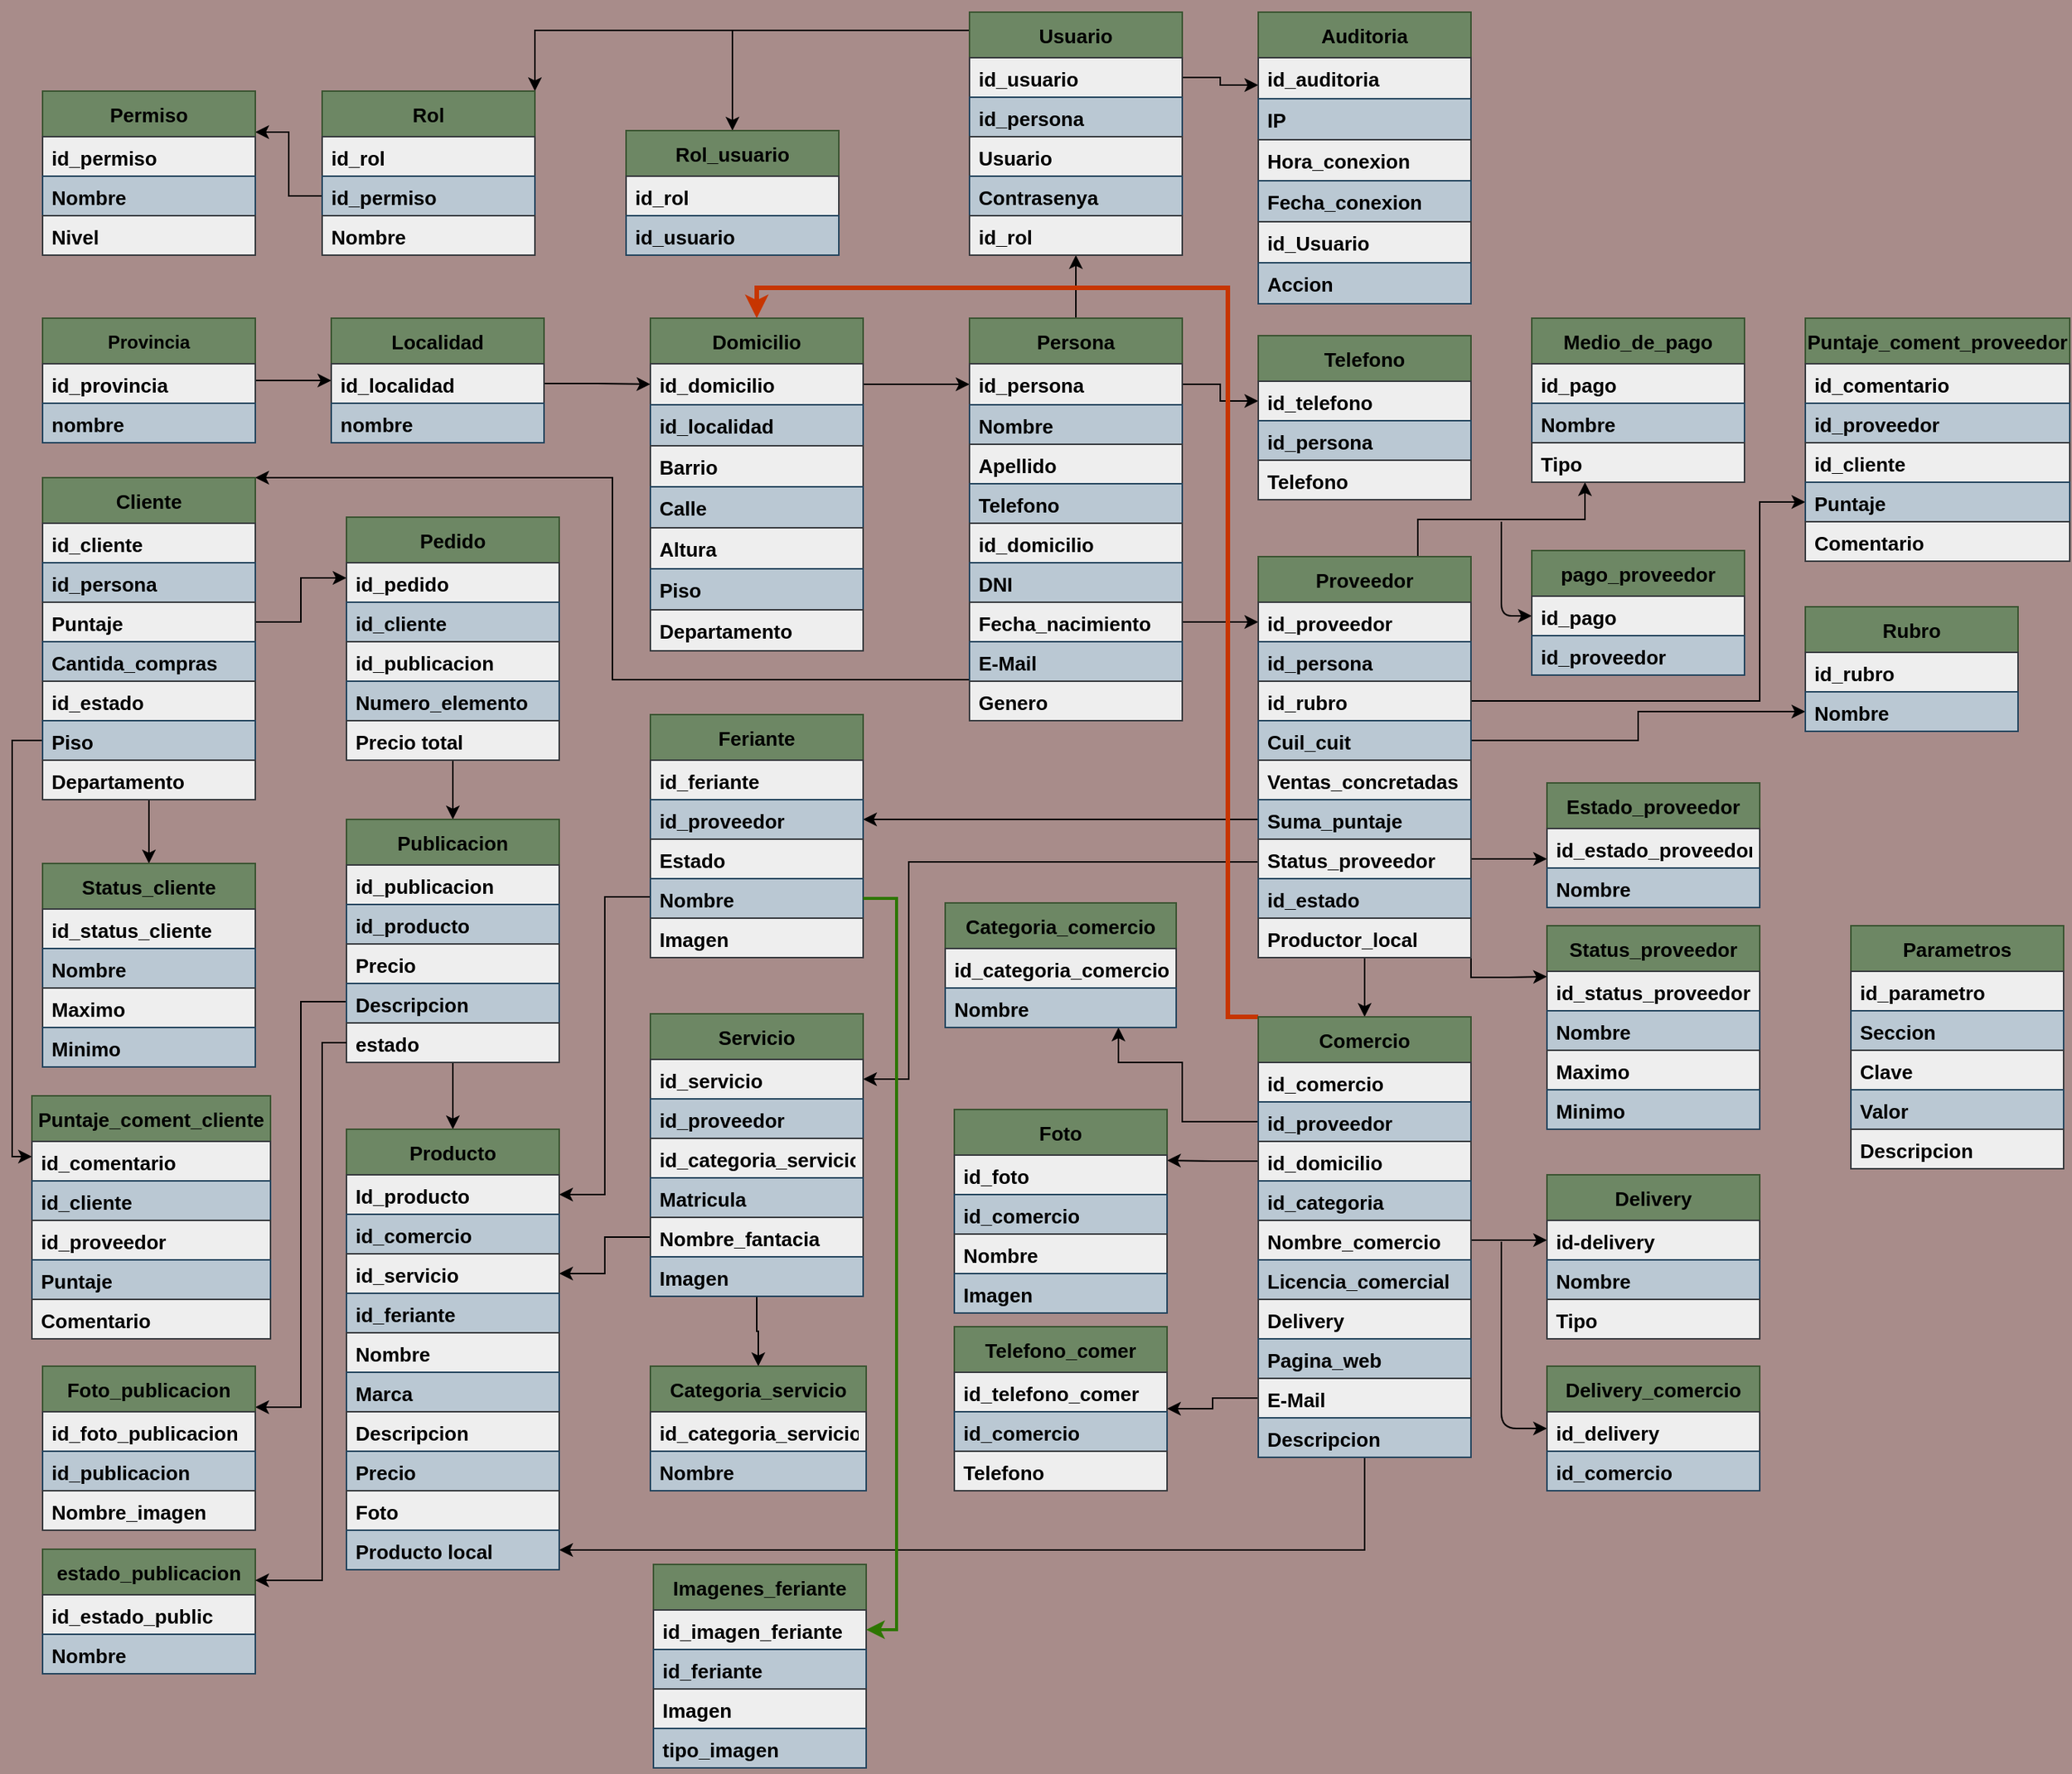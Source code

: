 <mxfile version="13.1.3">
    <diagram id="6hGFLwfOUW9BJ-s0fimq" name="base de datos Zapala">
        <mxGraphModel dx="2655" dy="2050" grid="1" gridSize="10" guides="1" tooltips="1" connect="1" arrows="1" fold="1" page="1" pageScale="1" pageWidth="1400" pageHeight="850" background="#A88C8A" math="0" shadow="0">
            <root>
                <mxCell id="0"/>
                <mxCell id="1" parent="0"/>
                <mxCell id="12" value="" style="edgeStyle=orthogonalEdgeStyle;rounded=0;orthogonalLoop=1;jettySize=auto;html=1;fontFamily=Helvetica;fontColor=#000000;fontStyle=1" parent="1" source="3" target="8" edge="1">
                    <mxGeometry relative="1" as="geometry"/>
                </mxCell>
                <mxCell id="18" style="edgeStyle=orthogonalEdgeStyle;rounded=0;orthogonalLoop=1;jettySize=auto;html=1;exitX=1;exitY=0.5;exitDx=0;exitDy=0;startSize=30;fontFamily=Helvetica;fontColor=#000000;fontStyle=1;entryX=0;entryY=0.5;entryDx=0;entryDy=0;" parent="1" source="9" target="16" edge="1">
                    <mxGeometry relative="1" as="geometry">
                        <mxPoint x="456" y="-445.5" as="targetPoint"/>
                    </mxGeometry>
                </mxCell>
                <mxCell id="60" style="edgeStyle=orthogonalEdgeStyle;rounded=0;orthogonalLoop=1;jettySize=auto;html=1;exitX=0;exitY=0.75;exitDx=0;exitDy=0;entryX=1;entryY=0;entryDx=0;entryDy=0;startSize=30;fontFamily=Helvetica;fontSize=13;fontColor=#000000;" parent="1" source="19" target="44" edge="1">
                    <mxGeometry relative="1" as="geometry">
                        <Array as="points">
                            <mxPoint x="411" y="-252.5"/>
                            <mxPoint x="411" y="-385.5"/>
                        </Array>
                    </mxGeometry>
                </mxCell>
                <mxCell id="275" style="edgeStyle=orthogonalEdgeStyle;rounded=0;orthogonalLoop=1;jettySize=auto;html=1;exitX=0.5;exitY=0;exitDx=0;exitDy=0;entryX=0.5;entryY=1;entryDx=0;entryDy=0;startSize=30;strokeWidth=1;fontFamily=Helvetica;fontSize=13;fontColor=#000000;" parent="1" source="19" target="268" edge="1">
                    <mxGeometry relative="1" as="geometry"/>
                </mxCell>
                <mxCell id="32" style="edgeStyle=orthogonalEdgeStyle;rounded=0;orthogonalLoop=1;jettySize=auto;html=1;exitX=1;exitY=0.5;exitDx=0;exitDy=0;entryX=0;entryY=0.5;entryDx=0;entryDy=0;startSize=30;fontFamily=Helvetica;fontSize=13;fontColor=#000000;" parent="1" source="16" target="20" edge="1">
                    <mxGeometry relative="1" as="geometry"/>
                </mxCell>
                <mxCell id="87" style="edgeStyle=orthogonalEdgeStyle;rounded=0;orthogonalLoop=1;jettySize=auto;html=1;exitX=0.5;exitY=1;exitDx=0;exitDy=0;entryX=0.5;entryY=0;entryDx=0;entryDy=0;startSize=30;fontFamily=Helvetica;fontSize=13;fontColor=#000000;" parent="1" source="52" target="79" edge="1">
                    <mxGeometry relative="1" as="geometry"/>
                </mxCell>
                <mxCell id="61" style="edgeStyle=orthogonalEdgeStyle;rounded=0;orthogonalLoop=1;jettySize=auto;html=1;exitX=1;exitY=0.5;exitDx=0;exitDy=0;entryX=0;entryY=0.25;entryDx=0;entryDy=0;startSize=30;fontFamily=Helvetica;fontSize=13;fontColor=#000000;" parent="1" source="47" target="52" edge="1">
                    <mxGeometry relative="1" as="geometry"/>
                </mxCell>
                <mxCell id="252" style="edgeStyle=orthogonalEdgeStyle;rounded=0;orthogonalLoop=1;jettySize=auto;html=1;exitX=0;exitY=0.5;exitDx=0;exitDy=0;entryX=0;entryY=0.25;entryDx=0;entryDy=0;startSize=30;strokeWidth=1;fontFamily=Helvetica;fontSize=13;fontColor=#000000;" parent="1" source="50" target="246" edge="1">
                    <mxGeometry relative="1" as="geometry"/>
                </mxCell>
                <mxCell id="254" style="edgeStyle=orthogonalEdgeStyle;rounded=0;orthogonalLoop=1;jettySize=auto;html=1;exitX=0.5;exitY=1;exitDx=0;exitDy=0;entryX=0.5;entryY=0;entryDx=0;entryDy=0;startSize=30;strokeWidth=1;fontFamily=Helvetica;fontSize=13;fontColor=#000000;" parent="1" source="44" target="70" edge="1">
                    <mxGeometry relative="1" as="geometry"/>
                </mxCell>
                <mxCell id="99" style="edgeStyle=orthogonalEdgeStyle;rounded=0;orthogonalLoop=1;jettySize=auto;html=1;exitX=0.5;exitY=1;exitDx=0;exitDy=0;entryX=0.5;entryY=0;entryDx=0;entryDy=0;startSize=30;fontFamily=Helvetica;fontSize=13;fontColor=#000000;" parent="1" source="79" target="88" edge="1">
                    <mxGeometry relative="1" as="geometry"/>
                </mxCell>
                <mxCell id="108" style="edgeStyle=orthogonalEdgeStyle;rounded=0;orthogonalLoop=1;jettySize=auto;html=1;exitX=0;exitY=0.75;exitDx=0;exitDy=0;entryX=1;entryY=0.25;entryDx=0;entryDy=0;startSize=30;fontFamily=Helvetica;fontSize=13;fontColor=#000000;" parent="1" source="79" target="100" edge="1">
                    <mxGeometry relative="1" as="geometry"/>
                </mxCell>
                <mxCell id="117" style="edgeStyle=orthogonalEdgeStyle;rounded=0;orthogonalLoop=1;jettySize=auto;html=1;exitX=1;exitY=0.5;exitDx=0;exitDy=0;entryX=0;entryY=0.5;entryDx=0;entryDy=0;startSize=30;fontFamily=Helvetica;fontSize=13;fontColor=#000000;" parent="1" source="20" target="110" edge="1">
                    <mxGeometry relative="1" as="geometry"/>
                </mxCell>
                <mxCell id="148" style="edgeStyle=orthogonalEdgeStyle;rounded=0;orthogonalLoop=1;jettySize=auto;html=1;exitX=0;exitY=0.75;exitDx=0;exitDy=0;entryX=1;entryY=0.5;entryDx=0;entryDy=0;startSize=30;fontFamily=Helvetica;fontSize=13;fontColor=#000000;strokeWidth=1;" parent="1" source="118" target="141" edge="1">
                    <mxGeometry relative="1" as="geometry">
                        <Array as="points">
                            <mxPoint x="836" y="-132.5"/>
                            <mxPoint x="606" y="-132.5"/>
                            <mxPoint x="606" y="10.5"/>
                        </Array>
                    </mxGeometry>
                </mxCell>
                <mxCell id="170" style="edgeStyle=orthogonalEdgeStyle;rounded=0;orthogonalLoop=1;jettySize=auto;html=1;exitX=0.5;exitY=1;exitDx=0;exitDy=0;entryX=0.5;entryY=0;entryDx=0;entryDy=0;startSize=30;fontFamily=Helvetica;fontSize=13;fontColor=#000000;" parent="1" source="118" target="158" edge="1">
                    <mxGeometry relative="1" as="geometry"/>
                </mxCell>
                <mxCell id="228" style="edgeStyle=orthogonalEdgeStyle;rounded=0;orthogonalLoop=1;jettySize=auto;html=1;exitX=1;exitY=1;exitDx=0;exitDy=0;entryX=0;entryY=0.25;entryDx=0;entryDy=0;startSize=30;strokeWidth=1;fontFamily=Helvetica;fontSize=13;fontColor=#000000;" parent="1" source="118" target="223" edge="1">
                    <mxGeometry relative="1" as="geometry">
                        <Array as="points">
                            <mxPoint x="976" y="-56.5"/>
                            <mxPoint x="1001" y="-56.5"/>
                        </Array>
                    </mxGeometry>
                </mxCell>
                <mxCell id="239" style="edgeStyle=orthogonalEdgeStyle;rounded=0;orthogonalLoop=1;jettySize=auto;html=1;exitX=0.75;exitY=0;exitDx=0;exitDy=0;entryX=0.25;entryY=1;entryDx=0;entryDy=0;startSize=30;strokeWidth=1;fontFamily=Helvetica;fontSize=13;fontColor=#000000;" parent="1" source="118" target="235" edge="1">
                    <mxGeometry relative="1" as="geometry"/>
                </mxCell>
                <mxCell id="128" style="edgeStyle=orthogonalEdgeStyle;rounded=0;orthogonalLoop=1;jettySize=auto;html=1;exitX=1;exitY=0.5;exitDx=0;exitDy=0;entryX=0;entryY=0.5;entryDx=0;entryDy=0;startSize=30;fontFamily=Helvetica;fontSize=13;fontColor=#000000;" parent="1" source="38" target="119" edge="1">
                    <mxGeometry relative="1" as="geometry"/>
                </mxCell>
                <mxCell id="139" style="edgeStyle=orthogonalEdgeStyle;rounded=0;orthogonalLoop=1;jettySize=auto;html=1;exitX=0;exitY=0.75;exitDx=0;exitDy=0;entryX=1;entryY=0.5;entryDx=0;entryDy=0;startSize=30;fontFamily=Helvetica;fontSize=13;fontColor=#000000;" parent="1" source="129" target="89" edge="1">
                    <mxGeometry relative="1" as="geometry"/>
                </mxCell>
                <mxCell id="138" style="edgeStyle=orthogonalEdgeStyle;rounded=0;orthogonalLoop=1;jettySize=auto;html=1;exitX=0;exitY=0.5;exitDx=0;exitDy=0;entryX=1;entryY=0.5;entryDx=0;entryDy=0;startSize=30;fontFamily=Helvetica;fontSize=13;fontColor=#000000;" parent="1" source="124" target="131" edge="1">
                    <mxGeometry relative="1" as="geometry"/>
                </mxCell>
                <mxCell id="157" style="edgeStyle=orthogonalEdgeStyle;rounded=0;orthogonalLoop=1;jettySize=auto;html=1;exitX=0.5;exitY=1;exitDx=0;exitDy=0;entryX=0.5;entryY=0;entryDx=0;entryDy=0;startSize=30;fontFamily=Helvetica;fontSize=13;fontColor=#000000;" parent="1" source="140" target="149" edge="1">
                    <mxGeometry relative="1" as="geometry"/>
                </mxCell>
                <mxCell id="221" style="edgeStyle=orthogonalEdgeStyle;rounded=0;orthogonalLoop=1;jettySize=auto;html=1;exitX=0;exitY=0;exitDx=0;exitDy=0;entryX=0.5;entryY=0;entryDx=0;entryDy=0;startSize=30;strokeWidth=3;fontFamily=Helvetica;fontSize=13;fontColor=#000000;fillColor=#fa6800;strokeColor=#C73500;" parent="1" source="158" target="15" edge="1">
                    <mxGeometry relative="1" as="geometry">
                        <Array as="points">
                            <mxPoint x="816" y="-30.5"/>
                            <mxPoint x="816" y="-510.5"/>
                            <mxPoint x="506" y="-510.5"/>
                        </Array>
                    </mxGeometry>
                </mxCell>
                <mxCell id="179" style="edgeStyle=orthogonalEdgeStyle;rounded=0;orthogonalLoop=1;jettySize=auto;html=1;exitX=0;exitY=0.5;exitDx=0;exitDy=0;entryX=0.75;entryY=1;entryDx=0;entryDy=0;startSize=30;fontFamily=Helvetica;fontSize=13;fontColor=#000000;" parent="1" source="160" target="171" edge="1">
                    <mxGeometry relative="1" as="geometry">
                        <Array as="points">
                            <mxPoint x="786" y="38.5"/>
                            <mxPoint x="786" y="-0.5"/>
                            <mxPoint x="744" y="-0.5"/>
                        </Array>
                    </mxGeometry>
                </mxCell>
                <mxCell id="188" style="edgeStyle=orthogonalEdgeStyle;rounded=0;orthogonalLoop=1;jettySize=auto;html=1;exitX=0;exitY=0.5;exitDx=0;exitDy=0;entryX=1;entryY=0.25;entryDx=0;entryDy=0;startSize=30;fontFamily=Helvetica;fontSize=13;fontColor=#000000;" parent="1" source="161" target="180" edge="1">
                    <mxGeometry relative="1" as="geometry"/>
                </mxCell>
                <mxCell id="189" style="edgeStyle=orthogonalEdgeStyle;rounded=0;orthogonalLoop=1;jettySize=auto;html=1;exitX=0;exitY=0.5;exitDx=0;exitDy=0;entryX=1;entryY=0.5;entryDx=0;entryDy=0;startSize=30;fontFamily=Helvetica;fontSize=13;fontColor=#000000;" parent="1" source="145" target="91" edge="1">
                    <mxGeometry relative="1" as="geometry"/>
                </mxCell>
                <mxCell id="190" style="edgeStyle=orthogonalEdgeStyle;rounded=0;orthogonalLoop=1;jettySize=auto;html=1;exitX=0.5;exitY=1;exitDx=0;exitDy=0;entryX=1;entryY=0.5;entryDx=0;entryDy=0;startSize=30;fontFamily=Helvetica;fontSize=13;fontColor=#000000;" parent="1" source="158" target="98" edge="1">
                    <mxGeometry relative="1" as="geometry"/>
                </mxCell>
                <mxCell id="202" style="edgeStyle=orthogonalEdgeStyle;rounded=0;orthogonalLoop=1;jettySize=auto;html=1;exitX=0;exitY=0.5;exitDx=0;exitDy=0;entryX=1;entryY=0.5;entryDx=0;entryDy=0;startSize=30;fontFamily=Helvetica;fontSize=13;fontColor=#000000;" parent="1" source="167" target="191" edge="1">
                    <mxGeometry relative="1" as="geometry"/>
                </mxCell>
                <mxCell id="220" value="" style="endArrow=classic;html=1;strokeWidth=1;fontFamily=Helvetica;fontSize=13;fontColor=#000000;entryX=0;entryY=0.5;entryDx=0;entryDy=0;" parent="1" target="213" edge="1">
                    <mxGeometry width="50" height="50" relative="1" as="geometry">
                        <mxPoint x="996" y="117.5" as="sourcePoint"/>
                        <mxPoint x="1116" y="69.5" as="targetPoint"/>
                        <Array as="points">
                            <mxPoint x="996" y="179.5"/>
                            <mxPoint x="996" y="240.5"/>
                        </Array>
                    </mxGeometry>
                </mxCell>
                <mxCell id="233" style="edgeStyle=orthogonalEdgeStyle;rounded=0;orthogonalLoop=1;jettySize=auto;html=1;exitX=1;exitY=0.5;exitDx=0;exitDy=0;entryX=0;entryY=0.769;entryDx=0;entryDy=0;entryPerimeter=0;startSize=30;strokeWidth=1;fontFamily=Helvetica;fontSize=13;fontColor=#000000;" parent="1" source="125" target="230" edge="1">
                    <mxGeometry relative="1" as="geometry"/>
                </mxCell>
                <mxCell id="234" style="edgeStyle=orthogonalEdgeStyle;rounded=0;orthogonalLoop=1;jettySize=auto;html=1;exitX=1;exitY=0.5;exitDx=0;exitDy=0;entryX=0;entryY=0.5;entryDx=0;entryDy=0;startSize=30;strokeWidth=1;fontFamily=Helvetica;fontSize=13;fontColor=#000000;" parent="1" source="163" target="204" edge="1">
                    <mxGeometry relative="1" as="geometry"/>
                </mxCell>
                <mxCell id="244" value="" style="endArrow=classic;html=1;strokeWidth=1;fontFamily=Helvetica;fontSize=13;fontColor=#000000;entryX=0;entryY=0.5;entryDx=0;entryDy=0;" parent="1" target="241" edge="1">
                    <mxGeometry width="50" height="50" relative="1" as="geometry">
                        <mxPoint x="996" y="-356.5" as="sourcePoint"/>
                        <mxPoint x="1156" y="-370.5" as="targetPoint"/>
                        <Array as="points">
                            <mxPoint x="996" y="-320.5"/>
                            <mxPoint x="996" y="-294.5"/>
                        </Array>
                    </mxGeometry>
                </mxCell>
                <mxCell id="262" style="edgeStyle=orthogonalEdgeStyle;rounded=0;orthogonalLoop=1;jettySize=auto;html=1;exitX=1;exitY=0.5;exitDx=0;exitDy=0;entryX=0;entryY=0.5;entryDx=0;entryDy=0;startSize=30;strokeWidth=1;fontFamily=Helvetica;fontSize=13;fontColor=#000000;" parent="1" source="121" target="260" edge="1">
                    <mxGeometry relative="1" as="geometry">
                        <Array as="points">
                            <mxPoint x="1166" y="-238.5"/>
                            <mxPoint x="1166" y="-369.5"/>
                        </Array>
                    </mxGeometry>
                </mxCell>
                <mxCell id="267" style="edgeStyle=orthogonalEdgeStyle;rounded=0;orthogonalLoop=1;jettySize=auto;html=1;exitX=1;exitY=0.5;exitDx=0;exitDy=0;entryX=0;entryY=0.5;entryDx=0;entryDy=0;startSize=30;strokeWidth=1;fontFamily=Helvetica;fontSize=13;fontColor=#000000;" parent="1" source="122" target="266" edge="1">
                    <mxGeometry relative="1" as="geometry">
                        <Array as="points">
                            <mxPoint x="1086" y="-212.5"/>
                            <mxPoint x="1086" y="-231.5"/>
                        </Array>
                    </mxGeometry>
                </mxCell>
                <mxCell id="280" style="edgeStyle=orthogonalEdgeStyle;rounded=0;orthogonalLoop=1;jettySize=auto;html=1;exitX=0;exitY=0;exitDx=0;exitDy=0;entryX=1;entryY=0;entryDx=0;entryDy=0;startSize=30;strokeWidth=1;fontFamily=Helvetica;fontSize=13;fontColor=#000000;" parent="1" source="268" target="276" edge="1">
                    <mxGeometry relative="1" as="geometry">
                        <Array as="points">
                            <mxPoint x="646" y="-680"/>
                            <mxPoint x="360" y="-680"/>
                        </Array>
                    </mxGeometry>
                </mxCell>
                <mxCell id="281" value="" style="endArrow=classic;html=1;strokeWidth=1;fontFamily=Helvetica;fontSize=13;fontColor=#000000;entryX=0.5;entryY=0;entryDx=0;entryDy=0;" parent="1" target="282" edge="1">
                    <mxGeometry width="50" height="50" relative="1" as="geometry">
                        <mxPoint x="490" y="-680" as="sourcePoint"/>
                        <mxPoint x="516" y="-670.5" as="targetPoint"/>
                    </mxGeometry>
                </mxCell>
                <mxCell id="290" style="edgeStyle=orthogonalEdgeStyle;rounded=0;orthogonalLoop=1;jettySize=auto;html=1;exitX=0;exitY=0.5;exitDx=0;exitDy=0;entryX=1;entryY=0.25;entryDx=0;entryDy=0;startSize=30;strokeWidth=1;fontFamily=Helvetica;fontSize=13;fontColor=#000000;" parent="1" source="278" target="286" edge="1">
                    <mxGeometry relative="1" as="geometry"/>
                </mxCell>
                <mxCell id="305" style="edgeStyle=orthogonalEdgeStyle;rounded=0;orthogonalLoop=1;jettySize=auto;html=1;exitX=1;exitY=0.5;exitDx=0;exitDy=0;entryX=0;entryY=0.25;entryDx=0;entryDy=0;startSize=30;strokeWidth=1;fontFamily=Helvetica;fontSize=13;fontColor=#000000;" parent="1" source="269" target="297" edge="1">
                    <mxGeometry relative="1" as="geometry"/>
                </mxCell>
                <mxCell id="3" value="Provincia" style="swimlane;fontStyle=1;childLayout=stackLayout;horizontal=1;startSize=30;fillColor=#6d8764;horizontalStack=0;resizeParent=1;resizeParentMax=0;resizeLast=0;collapsible=1;marginBottom=0;strokeColor=#3A5431;fontColor=#000000;" parent="1" vertex="1">
                    <mxGeometry x="36" y="-490.5" width="140" height="82" as="geometry"/>
                </mxCell>
                <mxCell id="4" value="id_provincia" style="text;align=left;verticalAlign=top;spacingLeft=4;spacingRight=4;overflow=hidden;rotatable=0;points=[[0,0.5],[1,0.5]];portConstraint=eastwest;fontFamily=Helvetica;labelBackgroundColor=none;spacingTop=0;spacing=2;fillColor=#eeeeee;strokeColor=#36393d;fontColor=#000000;fontStyle=1;fontSize=13;" parent="3" vertex="1">
                    <mxGeometry y="30" width="140" height="26" as="geometry"/>
                </mxCell>
                <mxCell id="5" value="nombre" style="text;strokeColor=#23445d;fillColor=#bac8d3;align=left;verticalAlign=top;spacingLeft=4;spacingRight=4;overflow=hidden;rotatable=0;points=[[0,0.5],[1,0.5]];portConstraint=eastwest;fontColor=#000000;fontStyle=1;fontSize=13;" parent="3" vertex="1">
                    <mxGeometry y="56" width="140" height="26" as="geometry"/>
                </mxCell>
                <mxCell id="8" value="Localidad" style="swimlane;fontStyle=1;childLayout=stackLayout;horizontal=1;startSize=30;fillColor=#6d8764;horizontalStack=0;resizeParent=1;resizeParentMax=0;resizeLast=0;collapsible=1;marginBottom=0;fontColor=#000000;strokeColor=#3A5431;fontSize=13;" parent="1" vertex="1">
                    <mxGeometry x="226" y="-490.5" width="140" height="82" as="geometry"/>
                </mxCell>
                <mxCell id="9" value="id_localidad" style="text;strokeColor=#36393d;fillColor=#eeeeee;align=left;verticalAlign=top;spacingLeft=4;spacingRight=4;overflow=hidden;rotatable=0;points=[[0,0.5],[1,0.5]];portConstraint=eastwest;fontFamily=Helvetica;labelBackgroundColor=none;spacingTop=0;spacing=2;fontStyle=1;fontColor=#000000;fontSize=13;" parent="8" vertex="1">
                    <mxGeometry y="30" width="140" height="26" as="geometry"/>
                </mxCell>
                <mxCell id="10" value="nombre" style="text;strokeColor=#23445d;fillColor=#bac8d3;align=left;verticalAlign=top;spacingLeft=4;spacingRight=4;overflow=hidden;rotatable=0;points=[[0,0.5],[1,0.5]];portConstraint=eastwest;fontStyle=1;fontColor=#000000;fontSize=13;" parent="8" vertex="1">
                    <mxGeometry y="56" width="140" height="26" as="geometry"/>
                </mxCell>
                <mxCell id="15" value="Domicilio" style="swimlane;fontStyle=1;childLayout=stackLayout;horizontal=1;startSize=30;fillColor=#6d8764;horizontalStack=0;resizeParent=1;resizeParentMax=0;resizeLast=0;collapsible=1;marginBottom=0;fontColor=#000000;strokeColor=#3A5431;fontSize=13;" parent="1" vertex="1">
                    <mxGeometry x="436" y="-490.5" width="140" height="219" as="geometry"/>
                </mxCell>
                <mxCell id="16" value="id_domicilio" style="text;strokeColor=#36393d;fillColor=#eeeeee;align=left;verticalAlign=top;spacingLeft=4;spacingRight=4;overflow=hidden;rotatable=0;points=[[0,0.5],[1,0.5]];portConstraint=eastwest;fontFamily=Helvetica;labelBackgroundColor=none;spacingTop=0;spacing=2;fontStyle=1;fontColor=#000000;fontSize=13;" parent="15" vertex="1">
                    <mxGeometry y="30" width="140" height="27" as="geometry"/>
                </mxCell>
                <mxCell id="17" value="id_localidad" style="text;strokeColor=#23445d;fillColor=#bac8d3;align=left;verticalAlign=top;spacingLeft=4;spacingRight=4;overflow=hidden;rotatable=0;points=[[0,0.5],[1,0.5]];portConstraint=eastwest;fontStyle=1;fontColor=#000000;fontSize=13;" parent="15" vertex="1">
                    <mxGeometry y="57" width="140" height="27" as="geometry"/>
                </mxCell>
                <mxCell id="23" value="Barrio" style="text;strokeColor=#36393d;fillColor=#eeeeee;align=left;verticalAlign=top;spacingLeft=4;spacingRight=4;overflow=hidden;rotatable=0;points=[[0,0.5],[1,0.5]];portConstraint=eastwest;fontStyle=1;fontSize=13;fontColor=#000000;" parent="15" vertex="1">
                    <mxGeometry y="84" width="140" height="27" as="geometry"/>
                </mxCell>
                <mxCell id="24" value="Calle" style="text;strokeColor=#23445d;fillColor=#bac8d3;align=left;verticalAlign=top;spacingLeft=4;spacingRight=4;overflow=hidden;rotatable=0;points=[[0,0.5],[1,0.5]];portConstraint=eastwest;fontStyle=1;fontColor=#000000;fontSize=13;" parent="15" vertex="1">
                    <mxGeometry y="111" width="140" height="27" as="geometry"/>
                </mxCell>
                <mxCell id="25" value="Altura" style="text;strokeColor=#36393d;fillColor=#eeeeee;align=left;verticalAlign=top;spacingLeft=4;spacingRight=4;overflow=hidden;rotatable=0;points=[[0,0.5],[1,0.5]];portConstraint=eastwest;fontStyle=1;fontSize=13;fontColor=#000000;" parent="15" vertex="1">
                    <mxGeometry y="138" width="140" height="27" as="geometry"/>
                </mxCell>
                <mxCell id="26" value="Piso" style="text;strokeColor=#23445d;fillColor=#bac8d3;align=left;verticalAlign=top;spacingLeft=4;spacingRight=4;overflow=hidden;rotatable=0;points=[[0,0.5],[1,0.5]];portConstraint=eastwest;fontStyle=1;fontColor=#000000;fontSize=13;" parent="15" vertex="1">
                    <mxGeometry y="165" width="140" height="27" as="geometry"/>
                </mxCell>
                <mxCell id="27" value="Departamento" style="text;strokeColor=#36393d;fillColor=#eeeeee;align=left;verticalAlign=top;spacingLeft=4;spacingRight=4;overflow=hidden;rotatable=0;points=[[0,0.5],[1,0.5]];portConstraint=eastwest;fontStyle=1;fontSize=13;fontColor=#000000;" parent="15" vertex="1">
                    <mxGeometry y="192" width="140" height="27" as="geometry"/>
                </mxCell>
                <mxCell id="19" value="Persona" style="swimlane;fontStyle=1;childLayout=stackLayout;horizontal=1;startSize=30;fillColor=#6d8764;horizontalStack=0;resizeParent=1;resizeParentMax=0;resizeLast=0;collapsible=1;marginBottom=0;fontColor=#000000;strokeColor=#3A5431;fontSize=13;" parent="1" vertex="1">
                    <mxGeometry x="646" y="-490.5" width="140" height="265" as="geometry"/>
                </mxCell>
                <mxCell id="20" value="id_persona" style="text;strokeColor=#36393d;fillColor=#eeeeee;align=left;verticalAlign=top;spacingLeft=4;spacingRight=4;overflow=hidden;rotatable=0;points=[[0,0.5],[1,0.5]];portConstraint=eastwest;fontFamily=Helvetica;labelBackgroundColor=none;spacingTop=0;spacing=2;fontStyle=1;fontColor=#000000;fontSize=13;" parent="19" vertex="1">
                    <mxGeometry y="30" width="140" height="27" as="geometry"/>
                </mxCell>
                <mxCell id="21" value="Nombre" style="text;strokeColor=#23445d;fillColor=#bac8d3;align=left;verticalAlign=top;spacingLeft=4;spacingRight=4;overflow=hidden;rotatable=0;points=[[0,0.5],[1,0.5]];portConstraint=eastwest;fontStyle=1;fontColor=#000000;fontSize=13;" parent="19" vertex="1">
                    <mxGeometry y="57" width="140" height="26" as="geometry"/>
                </mxCell>
                <mxCell id="34" value="Apellido" style="text;strokeColor=#36393d;fillColor=#eeeeee;align=left;verticalAlign=top;spacingLeft=4;spacingRight=4;overflow=hidden;rotatable=0;points=[[0,0.5],[1,0.5]];portConstraint=eastwest;fontFamily=Helvetica;labelBackgroundColor=none;spacingTop=0;spacing=2;fontStyle=1;fontColor=#000000;fontSize=13;" parent="19" vertex="1">
                    <mxGeometry y="83" width="140" height="26" as="geometry"/>
                </mxCell>
                <mxCell id="35" value="Telefono" style="text;strokeColor=#23445d;fillColor=#bac8d3;align=left;verticalAlign=top;spacingLeft=4;spacingRight=4;overflow=hidden;rotatable=0;points=[[0,0.5],[1,0.5]];portConstraint=eastwest;fontStyle=1;fontColor=#000000;fontSize=13;" parent="19" vertex="1">
                    <mxGeometry y="109" width="140" height="26" as="geometry"/>
                </mxCell>
                <mxCell id="36" value="id_domicilio" style="text;strokeColor=#36393d;fillColor=#eeeeee;align=left;verticalAlign=top;spacingLeft=4;spacingRight=4;overflow=hidden;rotatable=0;points=[[0,0.5],[1,0.5]];portConstraint=eastwest;fontFamily=Helvetica;labelBackgroundColor=none;spacingTop=0;spacing=2;fontStyle=1;fontColor=#000000;fontSize=13;" parent="19" vertex="1">
                    <mxGeometry y="135" width="140" height="26" as="geometry"/>
                </mxCell>
                <mxCell id="37" value="DNI" style="text;strokeColor=#23445d;fillColor=#bac8d3;align=left;verticalAlign=top;spacingLeft=4;spacingRight=4;overflow=hidden;rotatable=0;points=[[0,0.5],[1,0.5]];portConstraint=eastwest;fontStyle=1;fontColor=#000000;fontSize=13;" parent="19" vertex="1">
                    <mxGeometry y="161" width="140" height="26" as="geometry"/>
                </mxCell>
                <mxCell id="38" value="Fecha_nacimiento" style="text;strokeColor=#36393d;fillColor=#eeeeee;align=left;verticalAlign=top;spacingLeft=4;spacingRight=4;overflow=hidden;rotatable=0;points=[[0,0.5],[1,0.5]];portConstraint=eastwest;fontFamily=Helvetica;labelBackgroundColor=none;spacingTop=0;spacing=2;fontStyle=1;fontColor=#000000;fontSize=13;" parent="19" vertex="1">
                    <mxGeometry y="187" width="140" height="26" as="geometry"/>
                </mxCell>
                <mxCell id="40" value="E-Mail" style="text;strokeColor=#23445d;fillColor=#bac8d3;align=left;verticalAlign=top;spacingLeft=4;spacingRight=4;overflow=hidden;rotatable=0;points=[[0,0.5],[1,0.5]];portConstraint=eastwest;fontStyle=1;fontColor=#000000;fontSize=13;" parent="19" vertex="1">
                    <mxGeometry y="213" width="140" height="26" as="geometry"/>
                </mxCell>
                <mxCell id="41" value="Genero" style="text;strokeColor=#36393d;fillColor=#eeeeee;align=left;verticalAlign=top;spacingLeft=4;spacingRight=4;overflow=hidden;rotatable=0;points=[[0,0.5],[1,0.5]];portConstraint=eastwest;fontFamily=Helvetica;labelBackgroundColor=none;spacingTop=0;spacing=2;fontStyle=1;fontColor=#000000;fontSize=13;" parent="19" vertex="1">
                    <mxGeometry y="239" width="140" height="26" as="geometry"/>
                </mxCell>
                <mxCell id="44" value="Cliente" style="swimlane;fontStyle=1;childLayout=stackLayout;horizontal=1;startSize=30;fillColor=#6d8764;horizontalStack=0;resizeParent=1;resizeParentMax=0;resizeLast=0;collapsible=1;marginBottom=0;fontColor=#000000;strokeColor=#3A5431;fontSize=13;" parent="1" vertex="1">
                    <mxGeometry x="36" y="-385.5" width="140" height="212" as="geometry"/>
                </mxCell>
                <mxCell id="45" value="id_cliente" style="text;strokeColor=#36393d;fillColor=#eeeeee;align=left;verticalAlign=top;spacingLeft=4;spacingRight=4;overflow=hidden;rotatable=0;points=[[0,0.5],[1,0.5]];portConstraint=eastwest;fontFamily=Helvetica;labelBackgroundColor=none;spacingTop=0;spacing=2;fontStyle=1;fontColor=#000000;fontSize=13;" parent="44" vertex="1">
                    <mxGeometry y="30" width="140" height="26" as="geometry"/>
                </mxCell>
                <mxCell id="46" value="id_persona" style="text;strokeColor=#23445d;fillColor=#bac8d3;align=left;verticalAlign=top;spacingLeft=4;spacingRight=4;overflow=hidden;rotatable=0;points=[[0,0.5],[1,0.5]];portConstraint=eastwest;fontStyle=1;fontColor=#000000;fontSize=13;" parent="44" vertex="1">
                    <mxGeometry y="56" width="140" height="26" as="geometry"/>
                </mxCell>
                <mxCell id="47" value="Puntaje" style="text;strokeColor=#36393d;fillColor=#eeeeee;align=left;verticalAlign=top;spacingLeft=4;spacingRight=4;overflow=hidden;rotatable=0;points=[[0,0.5],[1,0.5]];portConstraint=eastwest;fontStyle=1;fontSize=13;fontColor=#000000;" parent="44" vertex="1">
                    <mxGeometry y="82" width="140" height="26" as="geometry"/>
                </mxCell>
                <mxCell id="48" value="Cantida_compras" style="text;strokeColor=#23445d;fillColor=#bac8d3;align=left;verticalAlign=top;spacingLeft=4;spacingRight=4;overflow=hidden;rotatable=0;points=[[0,0.5],[1,0.5]];portConstraint=eastwest;fontStyle=1;fontColor=#000000;fontSize=13;" parent="44" vertex="1">
                    <mxGeometry y="108" width="140" height="26" as="geometry"/>
                </mxCell>
                <mxCell id="49" value="id_estado" style="text;strokeColor=#36393d;fillColor=#eeeeee;align=left;verticalAlign=top;spacingLeft=4;spacingRight=4;overflow=hidden;rotatable=0;points=[[0,0.5],[1,0.5]];portConstraint=eastwest;fontStyle=1;fontSize=13;fontColor=#000000;" parent="44" vertex="1">
                    <mxGeometry y="134" width="140" height="26" as="geometry"/>
                </mxCell>
                <mxCell id="50" value="Piso" style="text;strokeColor=#23445d;fillColor=#bac8d3;align=left;verticalAlign=top;spacingLeft=4;spacingRight=4;overflow=hidden;rotatable=0;points=[[0,0.5],[1,0.5]];portConstraint=eastwest;fontStyle=1;fontColor=#000000;fontSize=13;" parent="44" vertex="1">
                    <mxGeometry y="160" width="140" height="26" as="geometry"/>
                </mxCell>
                <mxCell id="51" value="Departamento" style="text;strokeColor=#36393d;fillColor=#eeeeee;align=left;verticalAlign=top;spacingLeft=4;spacingRight=4;overflow=hidden;rotatable=0;points=[[0,0.5],[1,0.5]];portConstraint=eastwest;fontStyle=1;fontSize=13;fontColor=#000000;" parent="44" vertex="1">
                    <mxGeometry y="186" width="140" height="26" as="geometry"/>
                </mxCell>
                <mxCell id="52" value="Pedido" style="swimlane;fontStyle=1;childLayout=stackLayout;horizontal=1;startSize=30;fillColor=#6d8764;horizontalStack=0;resizeParent=1;resizeParentMax=0;resizeLast=0;collapsible=1;marginBottom=0;fontColor=#000000;strokeColor=#3A5431;fontSize=13;" parent="1" vertex="1">
                    <mxGeometry x="236" y="-359.5" width="140" height="160" as="geometry"/>
                </mxCell>
                <mxCell id="53" value="id_pedido" style="text;strokeColor=#36393d;fillColor=#eeeeee;align=left;verticalAlign=top;spacingLeft=4;spacingRight=4;overflow=hidden;rotatable=0;points=[[0,0.5],[1,0.5]];portConstraint=eastwest;fontFamily=Helvetica;labelBackgroundColor=none;spacingTop=0;spacing=2;fontStyle=1;fontColor=#000000;fontSize=13;" parent="52" vertex="1">
                    <mxGeometry y="30" width="140" height="26" as="geometry"/>
                </mxCell>
                <mxCell id="54" value="id_cliente" style="text;strokeColor=#23445d;fillColor=#bac8d3;align=left;verticalAlign=top;spacingLeft=4;spacingRight=4;overflow=hidden;rotatable=0;points=[[0,0.5],[1,0.5]];portConstraint=eastwest;fontStyle=1;fontColor=#000000;fontSize=13;" parent="52" vertex="1">
                    <mxGeometry y="56" width="140" height="26" as="geometry"/>
                </mxCell>
                <mxCell id="55" value="id_publicacion" style="text;strokeColor=#36393d;fillColor=#eeeeee;align=left;verticalAlign=top;spacingLeft=4;spacingRight=4;overflow=hidden;rotatable=0;points=[[0,0.5],[1,0.5]];portConstraint=eastwest;fontStyle=1;fontSize=13;fontColor=#000000;" parent="52" vertex="1">
                    <mxGeometry y="82" width="140" height="26" as="geometry"/>
                </mxCell>
                <mxCell id="56" value="Numero_elemento" style="text;strokeColor=#23445d;fillColor=#bac8d3;align=left;verticalAlign=top;spacingLeft=4;spacingRight=4;overflow=hidden;rotatable=0;points=[[0,0.5],[1,0.5]];portConstraint=eastwest;fontStyle=1;fontColor=#000000;fontSize=13;" parent="52" vertex="1">
                    <mxGeometry y="108" width="140" height="26" as="geometry"/>
                </mxCell>
                <mxCell id="57" value="Precio total" style="text;strokeColor=#36393d;fillColor=#eeeeee;align=left;verticalAlign=top;spacingLeft=4;spacingRight=4;overflow=hidden;rotatable=0;points=[[0,0.5],[1,0.5]];portConstraint=eastwest;fontStyle=1;fontSize=13;fontColor=#000000;" parent="52" vertex="1">
                    <mxGeometry y="134" width="140" height="26" as="geometry"/>
                </mxCell>
                <mxCell id="79" value="Publicacion" style="swimlane;fontStyle=1;childLayout=stackLayout;horizontal=1;startSize=30;fillColor=#6d8764;horizontalStack=0;resizeParent=1;resizeParentMax=0;resizeLast=0;collapsible=1;marginBottom=0;fontColor=#000000;strokeColor=#3A5431;fontSize=13;" parent="1" vertex="1">
                    <mxGeometry x="236" y="-160.5" width="140" height="160" as="geometry"/>
                </mxCell>
                <mxCell id="80" value="id_publicacion" style="text;strokeColor=#36393d;fillColor=#eeeeee;align=left;verticalAlign=top;spacingLeft=4;spacingRight=4;overflow=hidden;rotatable=0;points=[[0,0.5],[1,0.5]];portConstraint=eastwest;fontFamily=Helvetica;labelBackgroundColor=none;spacingTop=0;spacing=2;fontStyle=1;fontColor=#000000;fontSize=13;" parent="79" vertex="1">
                    <mxGeometry y="30" width="140" height="26" as="geometry"/>
                </mxCell>
                <mxCell id="81" value="id_producto" style="text;strokeColor=#23445d;fillColor=#bac8d3;align=left;verticalAlign=top;spacingLeft=4;spacingRight=4;overflow=hidden;rotatable=0;points=[[0,0.5],[1,0.5]];portConstraint=eastwest;fontStyle=1;fontColor=#000000;fontSize=13;" parent="79" vertex="1">
                    <mxGeometry y="56" width="140" height="26" as="geometry"/>
                </mxCell>
                <mxCell id="82" value="Precio" style="text;strokeColor=#36393d;fillColor=#eeeeee;align=left;verticalAlign=top;spacingLeft=4;spacingRight=4;overflow=hidden;rotatable=0;points=[[0,0.5],[1,0.5]];portConstraint=eastwest;fontStyle=1;fontSize=13;fontColor=#000000;" parent="79" vertex="1">
                    <mxGeometry y="82" width="140" height="26" as="geometry"/>
                </mxCell>
                <mxCell id="83" value="Descripcion" style="text;strokeColor=#23445d;fillColor=#bac8d3;align=left;verticalAlign=top;spacingLeft=4;spacingRight=4;overflow=hidden;rotatable=0;points=[[0,0.5],[1,0.5]];portConstraint=eastwest;fontStyle=1;fontColor=#000000;fontSize=13;" parent="79" vertex="1">
                    <mxGeometry y="108" width="140" height="26" as="geometry"/>
                </mxCell>
                <mxCell id="307" value="estado" style="text;strokeColor=#36393d;fillColor=#eeeeee;align=left;verticalAlign=top;spacingLeft=4;spacingRight=4;overflow=hidden;rotatable=0;points=[[0,0.5],[1,0.5]];portConstraint=eastwest;fontStyle=1;fontSize=13;fontColor=#000000;" parent="79" vertex="1">
                    <mxGeometry y="134" width="140" height="26" as="geometry"/>
                </mxCell>
                <mxCell id="235" value="Medio_de_pago" style="swimlane;fontStyle=1;childLayout=stackLayout;horizontal=1;startSize=30;fillColor=#6d8764;horizontalStack=0;resizeParent=1;resizeParentMax=0;resizeLast=0;collapsible=1;marginBottom=0;fontColor=#000000;strokeColor=#3A5431;fontSize=13;" parent="1" vertex="1">
                    <mxGeometry x="1016" y="-490.5" width="140" height="108" as="geometry"/>
                </mxCell>
                <mxCell id="236" value="id_pago" style="text;strokeColor=#36393d;fillColor=#eeeeee;align=left;verticalAlign=top;spacingLeft=4;spacingRight=4;overflow=hidden;rotatable=0;points=[[0,0.5],[1,0.5]];portConstraint=eastwest;fontFamily=Helvetica;labelBackgroundColor=none;spacingTop=0;spacing=2;fontStyle=1;fontColor=#000000;fontSize=13;" parent="235" vertex="1">
                    <mxGeometry y="30" width="140" height="26" as="geometry"/>
                </mxCell>
                <mxCell id="237" value="Nombre" style="text;strokeColor=#23445d;fillColor=#bac8d3;align=left;verticalAlign=top;spacingLeft=4;spacingRight=4;overflow=hidden;rotatable=0;points=[[0,0.5],[1,0.5]];portConstraint=eastwest;fontStyle=1;fontColor=#000000;fontSize=13;" parent="235" vertex="1">
                    <mxGeometry y="56" width="140" height="26" as="geometry"/>
                </mxCell>
                <mxCell id="238" value="Tipo" style="text;strokeColor=#36393d;fillColor=#eeeeee;align=left;verticalAlign=top;spacingLeft=4;spacingRight=4;overflow=hidden;rotatable=0;points=[[0,0.5],[1,0.5]];portConstraint=eastwest;fontStyle=1;fontSize=13;fontColor=#000000;" parent="235" vertex="1">
                    <mxGeometry y="82" width="140" height="26" as="geometry"/>
                </mxCell>
                <mxCell id="256" value="Puntaje_coment_proveedor" style="swimlane;fontStyle=1;childLayout=stackLayout;horizontal=1;startSize=30;fillColor=#6d8764;horizontalStack=0;resizeParent=1;resizeParentMax=0;resizeLast=0;collapsible=1;marginBottom=0;fontColor=#000000;strokeColor=#3A5431;fontSize=13;" parent="1" vertex="1">
                    <mxGeometry x="1196" y="-490.5" width="174" height="160" as="geometry"/>
                </mxCell>
                <mxCell id="257" value="id_comentario" style="text;strokeColor=#36393d;fillColor=#eeeeee;align=left;verticalAlign=top;spacingLeft=4;spacingRight=4;overflow=hidden;rotatable=0;points=[[0,0.5],[1,0.5]];portConstraint=eastwest;fontFamily=Helvetica;labelBackgroundColor=none;spacingTop=0;spacing=2;fontStyle=1;fontColor=#000000;fontSize=13;" parent="256" vertex="1">
                    <mxGeometry y="30" width="174" height="26" as="geometry"/>
                </mxCell>
                <mxCell id="258" value="id_proveedor" style="text;strokeColor=#23445d;fillColor=#bac8d3;align=left;verticalAlign=top;spacingLeft=4;spacingRight=4;overflow=hidden;rotatable=0;points=[[0,0.5],[1,0.5]];portConstraint=eastwest;fontStyle=1;fontColor=#000000;fontSize=13;" parent="256" vertex="1">
                    <mxGeometry y="56" width="174" height="26" as="geometry"/>
                </mxCell>
                <mxCell id="259" value="id_cliente" style="text;strokeColor=#36393d;fillColor=#eeeeee;align=left;verticalAlign=top;spacingLeft=4;spacingRight=4;overflow=hidden;rotatable=0;points=[[0,0.5],[1,0.5]];portConstraint=eastwest;fontStyle=1;fontSize=13;fontColor=#000000;" parent="256" vertex="1">
                    <mxGeometry y="82" width="174" height="26" as="geometry"/>
                </mxCell>
                <mxCell id="260" value="Puntaje" style="text;strokeColor=#23445d;fillColor=#bac8d3;align=left;verticalAlign=top;spacingLeft=4;spacingRight=4;overflow=hidden;rotatable=0;points=[[0,0.5],[1,0.5]];portConstraint=eastwest;fontStyle=1;fontColor=#000000;fontSize=13;" parent="256" vertex="1">
                    <mxGeometry y="108" width="174" height="26" as="geometry"/>
                </mxCell>
                <mxCell id="261" value="Comentario" style="text;strokeColor=#36393d;fillColor=#eeeeee;align=left;verticalAlign=top;spacingLeft=4;spacingRight=4;overflow=hidden;rotatable=0;points=[[0,0.5],[1,0.5]];portConstraint=eastwest;fontStyle=1;fontSize=13;fontColor=#000000;" parent="256" vertex="1">
                    <mxGeometry y="134" width="174" height="26" as="geometry"/>
                </mxCell>
                <mxCell id="118" value="Proveedor" style="swimlane;fontStyle=1;childLayout=stackLayout;horizontal=1;startSize=30;fillColor=#6d8764;horizontalStack=0;resizeParent=1;resizeParentMax=0;resizeLast=0;collapsible=1;marginBottom=0;fontColor=#000000;strokeColor=#3A5431;fontSize=13;" parent="1" vertex="1">
                    <mxGeometry x="836" y="-333.5" width="140" height="264" as="geometry"/>
                </mxCell>
                <mxCell id="119" value="id_proveedor" style="text;strokeColor=#36393d;fillColor=#eeeeee;align=left;verticalAlign=top;spacingLeft=4;spacingRight=4;overflow=hidden;rotatable=0;points=[[0,0.5],[1,0.5]];portConstraint=eastwest;fontFamily=Helvetica;labelBackgroundColor=none;spacingTop=0;spacing=2;fontStyle=1;fontColor=#000000;fontSize=13;" parent="118" vertex="1">
                    <mxGeometry y="30" width="140" height="26" as="geometry"/>
                </mxCell>
                <mxCell id="120" value="id_persona" style="text;strokeColor=#23445d;fillColor=#bac8d3;align=left;verticalAlign=top;spacingLeft=4;spacingRight=4;overflow=hidden;rotatable=0;points=[[0,0.5],[1,0.5]];portConstraint=eastwest;fontStyle=1;fontColor=#000000;fontSize=13;" parent="118" vertex="1">
                    <mxGeometry y="56" width="140" height="26" as="geometry"/>
                </mxCell>
                <mxCell id="121" value="id_rubro" style="text;strokeColor=#36393d;fillColor=#eeeeee;align=left;verticalAlign=top;spacingLeft=4;spacingRight=4;overflow=hidden;rotatable=0;points=[[0,0.5],[1,0.5]];portConstraint=eastwest;fontStyle=1;fontSize=13;fontColor=#000000;" parent="118" vertex="1">
                    <mxGeometry y="82" width="140" height="26" as="geometry"/>
                </mxCell>
                <mxCell id="122" value="Cuil_cuit" style="text;strokeColor=#23445d;fillColor=#bac8d3;align=left;verticalAlign=top;spacingLeft=4;spacingRight=4;overflow=hidden;rotatable=0;points=[[0,0.5],[1,0.5]];portConstraint=eastwest;fontStyle=1;fontColor=#000000;fontSize=13;" parent="118" vertex="1">
                    <mxGeometry y="108" width="140" height="26" as="geometry"/>
                </mxCell>
                <mxCell id="123" value="Ventas_concretadas" style="text;strokeColor=#36393d;fillColor=#eeeeee;align=left;verticalAlign=top;spacingLeft=4;spacingRight=4;overflow=hidden;rotatable=0;points=[[0,0.5],[1,0.5]];portConstraint=eastwest;fontStyle=1;fontSize=13;fontColor=#000000;" parent="118" vertex="1">
                    <mxGeometry y="134" width="140" height="26" as="geometry"/>
                </mxCell>
                <mxCell id="124" value="Suma_puntaje" style="text;strokeColor=#23445d;fillColor=#bac8d3;align=left;verticalAlign=top;spacingLeft=4;spacingRight=4;overflow=hidden;rotatable=0;points=[[0,0.5],[1,0.5]];portConstraint=eastwest;fontStyle=1;fontColor=#000000;fontSize=13;" parent="118" vertex="1">
                    <mxGeometry y="160" width="140" height="26" as="geometry"/>
                </mxCell>
                <mxCell id="125" value="Status_proveedor" style="text;strokeColor=#36393d;fillColor=#eeeeee;align=left;verticalAlign=top;spacingLeft=4;spacingRight=4;overflow=hidden;rotatable=0;points=[[0,0.5],[1,0.5]];portConstraint=eastwest;fontStyle=1;fontSize=13;fontColor=#000000;" parent="118" vertex="1">
                    <mxGeometry y="186" width="140" height="26" as="geometry"/>
                </mxCell>
                <mxCell id="126" value="id_estado" style="text;strokeColor=#23445d;fillColor=#bac8d3;align=left;verticalAlign=top;spacingLeft=4;spacingRight=4;overflow=hidden;rotatable=0;points=[[0,0.5],[1,0.5]];portConstraint=eastwest;fontStyle=1;fontColor=#000000;fontSize=13;" parent="118" vertex="1">
                    <mxGeometry y="212" width="140" height="26" as="geometry"/>
                </mxCell>
                <mxCell id="127" value="Productor_local" style="text;strokeColor=#36393d;fillColor=#eeeeee;align=left;verticalAlign=top;spacingLeft=4;spacingRight=4;overflow=hidden;rotatable=0;points=[[0,0.5],[1,0.5]];portConstraint=eastwest;fontStyle=1;fontSize=13;fontColor=#000000;" parent="118" vertex="1">
                    <mxGeometry y="238" width="140" height="26" as="geometry"/>
                </mxCell>
                <mxCell id="129" value="Feriante" style="swimlane;fontStyle=1;childLayout=stackLayout;horizontal=1;startSize=30;fillColor=#6d8764;horizontalStack=0;resizeParent=1;resizeParentMax=0;resizeLast=0;collapsible=1;marginBottom=0;fontColor=#000000;strokeColor=#3A5431;fontSize=13;" parent="1" vertex="1">
                    <mxGeometry x="436" y="-229.5" width="140" height="160" as="geometry"/>
                </mxCell>
                <mxCell id="130" value="id_feriante" style="text;strokeColor=#36393d;fillColor=#eeeeee;align=left;verticalAlign=top;spacingLeft=4;spacingRight=4;overflow=hidden;rotatable=0;points=[[0,0.5],[1,0.5]];portConstraint=eastwest;fontFamily=Helvetica;labelBackgroundColor=none;spacingTop=0;spacing=2;fontStyle=1;fontColor=#000000;fontSize=13;" parent="129" vertex="1">
                    <mxGeometry y="30" width="140" height="26" as="geometry"/>
                </mxCell>
                <mxCell id="131" value="id_proveedor" style="text;strokeColor=#23445d;fillColor=#bac8d3;align=left;verticalAlign=top;spacingLeft=4;spacingRight=4;overflow=hidden;rotatable=0;points=[[0,0.5],[1,0.5]];portConstraint=eastwest;fontStyle=1;fontColor=#000000;fontSize=13;" parent="129" vertex="1">
                    <mxGeometry y="56" width="140" height="26" as="geometry"/>
                </mxCell>
                <mxCell id="132" value="Estado" style="text;strokeColor=#36393d;fillColor=#eeeeee;align=left;verticalAlign=top;spacingLeft=4;spacingRight=4;overflow=hidden;rotatable=0;points=[[0,0.5],[1,0.5]];portConstraint=eastwest;fontStyle=1;fontSize=13;fontColor=#000000;" parent="129" vertex="1">
                    <mxGeometry y="82" width="140" height="26" as="geometry"/>
                </mxCell>
                <mxCell id="133" value="Nombre" style="text;strokeColor=#23445d;fillColor=#bac8d3;align=left;verticalAlign=top;spacingLeft=4;spacingRight=4;overflow=hidden;rotatable=0;points=[[0,0.5],[1,0.5]];portConstraint=eastwest;fontStyle=1;fontColor=#000000;fontSize=13;" parent="129" vertex="1">
                    <mxGeometry y="108" width="140" height="26" as="geometry"/>
                </mxCell>
                <mxCell id="134" value="Imagen" style="text;strokeColor=#36393d;fillColor=#eeeeee;align=left;verticalAlign=top;spacingLeft=4;spacingRight=4;overflow=hidden;rotatable=0;points=[[0,0.5],[1,0.5]];portConstraint=eastwest;fontStyle=1;fontSize=13;fontColor=#000000;" parent="129" vertex="1">
                    <mxGeometry y="134" width="140" height="26" as="geometry"/>
                </mxCell>
                <mxCell id="140" value="Servicio" style="swimlane;fontStyle=1;childLayout=stackLayout;horizontal=1;startSize=30;fillColor=#6d8764;horizontalStack=0;resizeParent=1;resizeParentMax=0;resizeLast=0;collapsible=1;marginBottom=0;fontColor=#000000;strokeColor=#3A5431;fontSize=13;" parent="1" vertex="1">
                    <mxGeometry x="436" y="-32.5" width="140" height="186" as="geometry"/>
                </mxCell>
                <mxCell id="141" value="id_servicio" style="text;strokeColor=#36393d;fillColor=#eeeeee;align=left;verticalAlign=top;spacingLeft=4;spacingRight=4;overflow=hidden;rotatable=0;points=[[0,0.5],[1,0.5]];portConstraint=eastwest;fontFamily=Helvetica;labelBackgroundColor=none;spacingTop=0;spacing=2;fontStyle=1;fontColor=#000000;fontSize=13;" parent="140" vertex="1">
                    <mxGeometry y="30" width="140" height="26" as="geometry"/>
                </mxCell>
                <mxCell id="142" value="id_proveedor" style="text;strokeColor=#23445d;fillColor=#bac8d3;align=left;verticalAlign=top;spacingLeft=4;spacingRight=4;overflow=hidden;rotatable=0;points=[[0,0.5],[1,0.5]];portConstraint=eastwest;fontStyle=1;fontColor=#000000;fontSize=13;" parent="140" vertex="1">
                    <mxGeometry y="56" width="140" height="26" as="geometry"/>
                </mxCell>
                <mxCell id="143" value="id_categoria_servicio" style="text;strokeColor=#36393d;fillColor=#eeeeee;align=left;verticalAlign=top;spacingLeft=4;spacingRight=4;overflow=hidden;rotatable=0;points=[[0,0.5],[1,0.5]];portConstraint=eastwest;fontStyle=1;fontSize=13;fontColor=#000000;" parent="140" vertex="1">
                    <mxGeometry y="82" width="140" height="26" as="geometry"/>
                </mxCell>
                <mxCell id="144" value="Matricula" style="text;strokeColor=#23445d;fillColor=#bac8d3;align=left;verticalAlign=top;spacingLeft=4;spacingRight=4;overflow=hidden;rotatable=0;points=[[0,0.5],[1,0.5]];portConstraint=eastwest;fontStyle=1;fontColor=#000000;fontSize=13;" parent="140" vertex="1">
                    <mxGeometry y="108" width="140" height="26" as="geometry"/>
                </mxCell>
                <mxCell id="145" value="Nombre_fantacia" style="text;strokeColor=#36393d;fillColor=#eeeeee;align=left;verticalAlign=top;spacingLeft=4;spacingRight=4;overflow=hidden;rotatable=0;points=[[0,0.5],[1,0.5]];portConstraint=eastwest;fontStyle=1;fontSize=13;fontColor=#000000;" parent="140" vertex="1">
                    <mxGeometry y="134" width="140" height="26" as="geometry"/>
                </mxCell>
                <mxCell id="146" value="Imagen" style="text;strokeColor=#23445d;fillColor=#bac8d3;align=left;verticalAlign=top;spacingLeft=4;spacingRight=4;overflow=hidden;rotatable=0;points=[[0,0.5],[1,0.5]];portConstraint=eastwest;fontStyle=1;fontColor=#000000;fontSize=13;" parent="140" vertex="1">
                    <mxGeometry y="160" width="140" height="26" as="geometry"/>
                </mxCell>
                <mxCell id="240" value="pago_proveedor" style="swimlane;fontStyle=1;childLayout=stackLayout;horizontal=1;startSize=30;fillColor=#6d8764;horizontalStack=0;resizeParent=1;resizeParentMax=0;resizeLast=0;collapsible=1;marginBottom=0;fontColor=#000000;strokeColor=#3A5431;fontSize=13;" parent="1" vertex="1">
                    <mxGeometry x="1016" y="-337.5" width="140" height="82" as="geometry"/>
                </mxCell>
                <mxCell id="241" value="id_pago" style="text;strokeColor=#36393d;fillColor=#eeeeee;align=left;verticalAlign=top;spacingLeft=4;spacingRight=4;overflow=hidden;rotatable=0;points=[[0,0.5],[1,0.5]];portConstraint=eastwest;fontFamily=Helvetica;labelBackgroundColor=none;spacingTop=0;spacing=2;fontStyle=1;fontColor=#000000;fontSize=13;" parent="240" vertex="1">
                    <mxGeometry y="30" width="140" height="26" as="geometry"/>
                </mxCell>
                <mxCell id="242" value="id_proveedor" style="text;strokeColor=#23445d;fillColor=#bac8d3;align=left;verticalAlign=top;spacingLeft=4;spacingRight=4;overflow=hidden;rotatable=0;points=[[0,0.5],[1,0.5]];portConstraint=eastwest;fontStyle=1;fontColor=#000000;fontSize=13;" parent="240" vertex="1">
                    <mxGeometry y="56" width="140" height="26" as="geometry"/>
                </mxCell>
                <mxCell id="264" value="Rubro" style="swimlane;fontStyle=1;childLayout=stackLayout;horizontal=1;startSize=30;fillColor=#6d8764;horizontalStack=0;resizeParent=1;resizeParentMax=0;resizeLast=0;collapsible=1;marginBottom=0;fontColor=#000000;strokeColor=#3A5431;fontSize=13;" parent="1" vertex="1">
                    <mxGeometry x="1196" y="-300.5" width="140" height="82" as="geometry"/>
                </mxCell>
                <mxCell id="265" value="id_rubro" style="text;strokeColor=#36393d;fillColor=#eeeeee;align=left;verticalAlign=top;spacingLeft=4;spacingRight=4;overflow=hidden;rotatable=0;points=[[0,0.5],[1,0.5]];portConstraint=eastwest;fontFamily=Helvetica;labelBackgroundColor=none;spacingTop=0;spacing=2;fontStyle=1;fontColor=#000000;fontSize=13;" parent="264" vertex="1">
                    <mxGeometry y="30" width="140" height="26" as="geometry"/>
                </mxCell>
                <mxCell id="266" value="Nombre" style="text;strokeColor=#23445d;fillColor=#bac8d3;align=left;verticalAlign=top;spacingLeft=4;spacingRight=4;overflow=hidden;rotatable=0;points=[[0,0.5],[1,0.5]];portConstraint=eastwest;fontStyle=1;fontColor=#000000;fontSize=13;" parent="264" vertex="1">
                    <mxGeometry y="56" width="140" height="26" as="geometry"/>
                </mxCell>
                <mxCell id="149" value="Categoria_servicio" style="swimlane;fontStyle=1;childLayout=stackLayout;horizontal=1;startSize=30;fillColor=#6d8764;horizontalStack=0;resizeParent=1;resizeParentMax=0;resizeLast=0;collapsible=1;marginBottom=0;fontColor=#000000;strokeColor=#3A5431;fontSize=13;" parent="1" vertex="1">
                    <mxGeometry x="436" y="199.5" width="142" height="82" as="geometry"/>
                </mxCell>
                <mxCell id="150" value="id_categoria_servicio" style="text;strokeColor=#36393d;fillColor=#eeeeee;align=left;verticalAlign=top;spacingLeft=4;spacingRight=4;overflow=hidden;rotatable=0;points=[[0,0.5],[1,0.5]];portConstraint=eastwest;fontFamily=Helvetica;labelBackgroundColor=none;spacingTop=0;spacing=2;fontStyle=1;fontColor=#000000;fontSize=13;" parent="149" vertex="1">
                    <mxGeometry y="30" width="142" height="26" as="geometry"/>
                </mxCell>
                <mxCell id="151" value="Nombre" style="text;strokeColor=#23445d;fillColor=#bac8d3;align=left;verticalAlign=top;spacingLeft=4;spacingRight=4;overflow=hidden;rotatable=0;points=[[0,0.5],[1,0.5]];portConstraint=eastwest;fontStyle=1;fontColor=#000000;fontSize=13;" parent="149" vertex="1">
                    <mxGeometry y="56" width="142" height="26" as="geometry"/>
                </mxCell>
                <mxCell id="158" value="Comercio" style="swimlane;fontStyle=1;childLayout=stackLayout;horizontal=1;startSize=30;fillColor=#6d8764;horizontalStack=0;resizeParent=1;resizeParentMax=0;resizeLast=0;collapsible=1;marginBottom=0;fontColor=#000000;strokeColor=#3A5431;fontSize=13;" parent="1" vertex="1">
                    <mxGeometry x="836" y="-30.5" width="140" height="290" as="geometry"/>
                </mxCell>
                <mxCell id="159" value="id_comercio" style="text;strokeColor=#36393d;fillColor=#eeeeee;align=left;verticalAlign=top;spacingLeft=4;spacingRight=4;overflow=hidden;rotatable=0;points=[[0,0.5],[1,0.5]];portConstraint=eastwest;fontFamily=Helvetica;labelBackgroundColor=none;spacingTop=0;spacing=2;fontStyle=1;fontColor=#000000;fontSize=13;" parent="158" vertex="1">
                    <mxGeometry y="30" width="140" height="26" as="geometry"/>
                </mxCell>
                <mxCell id="160" value="id_proveedor" style="text;strokeColor=#23445d;fillColor=#bac8d3;align=left;verticalAlign=top;spacingLeft=4;spacingRight=4;overflow=hidden;rotatable=0;points=[[0,0.5],[1,0.5]];portConstraint=eastwest;fontStyle=1;fontColor=#000000;fontSize=13;" parent="158" vertex="1">
                    <mxGeometry y="56" width="140" height="26" as="geometry"/>
                </mxCell>
                <mxCell id="161" value="id_domicilio" style="text;strokeColor=#36393d;fillColor=#eeeeee;align=left;verticalAlign=top;spacingLeft=4;spacingRight=4;overflow=hidden;rotatable=0;points=[[0,0.5],[1,0.5]];portConstraint=eastwest;fontStyle=1;fontSize=13;fontColor=#000000;" parent="158" vertex="1">
                    <mxGeometry y="82" width="140" height="26" as="geometry"/>
                </mxCell>
                <mxCell id="162" value="id_categoria" style="text;strokeColor=#23445d;fillColor=#bac8d3;align=left;verticalAlign=top;spacingLeft=4;spacingRight=4;overflow=hidden;rotatable=0;points=[[0,0.5],[1,0.5]];portConstraint=eastwest;fontStyle=1;fontColor=#000000;fontSize=13;" parent="158" vertex="1">
                    <mxGeometry y="108" width="140" height="26" as="geometry"/>
                </mxCell>
                <mxCell id="163" value="Nombre_comercio" style="text;strokeColor=#36393d;fillColor=#eeeeee;align=left;verticalAlign=top;spacingLeft=4;spacingRight=4;overflow=hidden;rotatable=0;points=[[0,0.5],[1,0.5]];portConstraint=eastwest;fontStyle=1;fontSize=13;fontColor=#000000;" parent="158" vertex="1">
                    <mxGeometry y="134" width="140" height="26" as="geometry"/>
                </mxCell>
                <mxCell id="164" value="Licencia_comercial" style="text;strokeColor=#23445d;fillColor=#bac8d3;align=left;verticalAlign=top;spacingLeft=4;spacingRight=4;overflow=hidden;rotatable=0;points=[[0,0.5],[1,0.5]];portConstraint=eastwest;fontStyle=1;fontColor=#000000;fontSize=13;" parent="158" vertex="1">
                    <mxGeometry y="160" width="140" height="26" as="geometry"/>
                </mxCell>
                <mxCell id="165" value="Delivery" style="text;strokeColor=#36393d;fillColor=#eeeeee;align=left;verticalAlign=top;spacingLeft=4;spacingRight=4;overflow=hidden;rotatable=0;points=[[0,0.5],[1,0.5]];portConstraint=eastwest;fontStyle=1;fontSize=13;fontColor=#000000;" parent="158" vertex="1">
                    <mxGeometry y="186" width="140" height="26" as="geometry"/>
                </mxCell>
                <mxCell id="166" value="Pagina_web" style="text;strokeColor=#23445d;fillColor=#bac8d3;align=left;verticalAlign=top;spacingLeft=4;spacingRight=4;overflow=hidden;rotatable=0;points=[[0,0.5],[1,0.5]];portConstraint=eastwest;fontStyle=1;fontColor=#000000;fontSize=13;" parent="158" vertex="1">
                    <mxGeometry y="212" width="140" height="26" as="geometry"/>
                </mxCell>
                <mxCell id="167" value="E-Mail" style="text;strokeColor=#36393d;fillColor=#eeeeee;align=left;verticalAlign=top;spacingLeft=4;spacingRight=4;overflow=hidden;rotatable=0;points=[[0,0.5],[1,0.5]];portConstraint=eastwest;fontStyle=1;fontSize=13;fontColor=#000000;" parent="158" vertex="1">
                    <mxGeometry y="238" width="140" height="26" as="geometry"/>
                </mxCell>
                <mxCell id="168" value="Descripcion" style="text;strokeColor=#23445d;fillColor=#bac8d3;align=left;verticalAlign=top;spacingLeft=4;spacingRight=4;overflow=hidden;rotatable=0;points=[[0,0.5],[1,0.5]];portConstraint=eastwest;fontStyle=1;fontColor=#000000;fontSize=13;" parent="158" vertex="1">
                    <mxGeometry y="264" width="140" height="26" as="geometry"/>
                </mxCell>
                <mxCell id="171" value="Categoria_comercio" style="swimlane;fontStyle=1;childLayout=stackLayout;horizontal=1;startSize=30;fillColor=#6d8764;horizontalStack=0;resizeParent=1;resizeParentMax=0;resizeLast=0;collapsible=1;marginBottom=0;fontColor=#000000;strokeColor=#3A5431;fontSize=13;" parent="1" vertex="1">
                    <mxGeometry x="630" y="-105.5" width="152" height="82" as="geometry"/>
                </mxCell>
                <mxCell id="172" value="id_categoria_comercio" style="text;strokeColor=#36393d;fillColor=#eeeeee;align=left;verticalAlign=top;spacingLeft=4;spacingRight=4;overflow=hidden;rotatable=0;points=[[0,0.5],[1,0.5]];portConstraint=eastwest;fontFamily=Helvetica;labelBackgroundColor=none;spacingTop=0;spacing=2;fontStyle=1;fontColor=#000000;fontSize=13;" parent="171" vertex="1">
                    <mxGeometry y="30" width="152" height="26" as="geometry"/>
                </mxCell>
                <mxCell id="173" value="Nombre" style="text;strokeColor=#23445d;fillColor=#bac8d3;align=left;verticalAlign=top;spacingLeft=4;spacingRight=4;overflow=hidden;rotatable=0;points=[[0,0.5],[1,0.5]];portConstraint=eastwest;fontStyle=1;fontColor=#000000;fontSize=13;" parent="171" vertex="1">
                    <mxGeometry y="56" width="152" height="26" as="geometry"/>
                </mxCell>
                <mxCell id="180" value="Foto" style="swimlane;fontStyle=1;childLayout=stackLayout;horizontal=1;startSize=30;fillColor=#6d8764;horizontalStack=0;resizeParent=1;resizeParentMax=0;resizeLast=0;collapsible=1;marginBottom=0;fontColor=#000000;strokeColor=#3A5431;fontSize=13;" parent="1" vertex="1">
                    <mxGeometry x="636" y="30.5" width="140" height="134" as="geometry"/>
                </mxCell>
                <mxCell id="181" value="id_foto" style="text;strokeColor=#36393d;fillColor=#eeeeee;align=left;verticalAlign=top;spacingLeft=4;spacingRight=4;overflow=hidden;rotatable=0;points=[[0,0.5],[1,0.5]];portConstraint=eastwest;fontFamily=Helvetica;labelBackgroundColor=none;spacingTop=0;spacing=2;fontStyle=1;fontColor=#000000;fontSize=13;" parent="180" vertex="1">
                    <mxGeometry y="30" width="140" height="26" as="geometry"/>
                </mxCell>
                <mxCell id="182" value="id_comercio" style="text;strokeColor=#23445d;fillColor=#bac8d3;align=left;verticalAlign=top;spacingLeft=4;spacingRight=4;overflow=hidden;rotatable=0;points=[[0,0.5],[1,0.5]];portConstraint=eastwest;fontStyle=1;fontColor=#000000;fontSize=13;" parent="180" vertex="1">
                    <mxGeometry y="56" width="140" height="26" as="geometry"/>
                </mxCell>
                <mxCell id="183" value="Nombre" style="text;strokeColor=#36393d;fillColor=#eeeeee;align=left;verticalAlign=top;spacingLeft=4;spacingRight=4;overflow=hidden;rotatable=0;points=[[0,0.5],[1,0.5]];portConstraint=eastwest;fontStyle=1;fontSize=13;fontColor=#000000;" parent="180" vertex="1">
                    <mxGeometry y="82" width="140" height="26" as="geometry"/>
                </mxCell>
                <mxCell id="184" value="Imagen" style="text;strokeColor=#23445d;fillColor=#bac8d3;align=left;verticalAlign=top;spacingLeft=4;spacingRight=4;overflow=hidden;rotatable=0;points=[[0,0.5],[1,0.5]];portConstraint=eastwest;fontStyle=1;fontColor=#000000;fontSize=13;" parent="180" vertex="1">
                    <mxGeometry y="108" width="140" height="26" as="geometry"/>
                </mxCell>
                <mxCell id="191" value="Telefono_comer" style="swimlane;fontStyle=1;childLayout=stackLayout;horizontal=1;startSize=30;fillColor=#6d8764;horizontalStack=0;resizeParent=1;resizeParentMax=0;resizeLast=0;collapsible=1;marginBottom=0;fontColor=#000000;strokeColor=#3A5431;fontSize=13;" parent="1" vertex="1">
                    <mxGeometry x="636" y="173.5" width="140" height="108" as="geometry"/>
                </mxCell>
                <mxCell id="192" value="id_telefono_comer" style="text;strokeColor=#36393d;fillColor=#eeeeee;align=left;verticalAlign=top;spacingLeft=4;spacingRight=4;overflow=hidden;rotatable=0;points=[[0,0.5],[1,0.5]];portConstraint=eastwest;fontFamily=Helvetica;labelBackgroundColor=none;spacingTop=0;spacing=2;fontStyle=1;fontColor=#000000;fontSize=13;" parent="191" vertex="1">
                    <mxGeometry y="30" width="140" height="26" as="geometry"/>
                </mxCell>
                <mxCell id="193" value="id_comercio" style="text;strokeColor=#23445d;fillColor=#bac8d3;align=left;verticalAlign=top;spacingLeft=4;spacingRight=4;overflow=hidden;rotatable=0;points=[[0,0.5],[1,0.5]];portConstraint=eastwest;fontStyle=1;fontColor=#000000;fontSize=13;" parent="191" vertex="1">
                    <mxGeometry y="56" width="140" height="26" as="geometry"/>
                </mxCell>
                <mxCell id="194" value="Telefono" style="text;strokeColor=#36393d;fillColor=#eeeeee;align=left;verticalAlign=top;spacingLeft=4;spacingRight=4;overflow=hidden;rotatable=0;points=[[0,0.5],[1,0.5]];portConstraint=eastwest;fontStyle=1;fontSize=13;fontColor=#000000;" parent="191" vertex="1">
                    <mxGeometry y="82" width="140" height="26" as="geometry"/>
                </mxCell>
                <mxCell id="213" value="Delivery_comercio" style="swimlane;fontStyle=1;childLayout=stackLayout;horizontal=1;startSize=30;fillColor=#6d8764;horizontalStack=0;resizeParent=1;resizeParentMax=0;resizeLast=0;collapsible=1;marginBottom=0;fontColor=#000000;strokeColor=#3A5431;fontSize=13;" parent="1" vertex="1">
                    <mxGeometry x="1026" y="199.5" width="140" height="82" as="geometry"/>
                </mxCell>
                <mxCell id="214" value="id_delivery" style="text;strokeColor=#36393d;fillColor=#eeeeee;align=left;verticalAlign=top;spacingLeft=4;spacingRight=4;overflow=hidden;rotatable=0;points=[[0,0.5],[1,0.5]];portConstraint=eastwest;fontFamily=Helvetica;labelBackgroundColor=none;spacingTop=0;spacing=2;fontStyle=1;fontColor=#000000;fontSize=13;" parent="213" vertex="1">
                    <mxGeometry y="30" width="140" height="26" as="geometry"/>
                </mxCell>
                <mxCell id="215" value="id_comercio" style="text;strokeColor=#23445d;fillColor=#bac8d3;align=left;verticalAlign=top;spacingLeft=4;spacingRight=4;overflow=hidden;rotatable=0;points=[[0,0.5],[1,0.5]];portConstraint=eastwest;fontStyle=1;fontColor=#000000;fontSize=13;" parent="213" vertex="1">
                    <mxGeometry y="56" width="140" height="26" as="geometry"/>
                </mxCell>
                <mxCell id="203" value="Delivery" style="swimlane;fontStyle=1;childLayout=stackLayout;horizontal=1;startSize=30;fillColor=#6d8764;horizontalStack=0;resizeParent=1;resizeParentMax=0;resizeLast=0;collapsible=1;marginBottom=0;fontColor=#000000;strokeColor=#3A5431;fontSize=13;" parent="1" vertex="1">
                    <mxGeometry x="1026" y="73.5" width="140" height="108" as="geometry"/>
                </mxCell>
                <mxCell id="204" value="id-delivery" style="text;strokeColor=#36393d;fillColor=#eeeeee;align=left;verticalAlign=top;spacingLeft=4;spacingRight=4;overflow=hidden;rotatable=0;points=[[0,0.5],[1,0.5]];portConstraint=eastwest;fontFamily=Helvetica;labelBackgroundColor=none;spacingTop=0;spacing=2;fontStyle=1;fontColor=#000000;fontSize=13;" parent="203" vertex="1">
                    <mxGeometry y="30" width="140" height="26" as="geometry"/>
                </mxCell>
                <mxCell id="205" value="Nombre" style="text;strokeColor=#23445d;fillColor=#bac8d3;align=left;verticalAlign=top;spacingLeft=4;spacingRight=4;overflow=hidden;rotatable=0;points=[[0,0.5],[1,0.5]];portConstraint=eastwest;fontStyle=1;fontColor=#000000;fontSize=13;" parent="203" vertex="1">
                    <mxGeometry y="56" width="140" height="26" as="geometry"/>
                </mxCell>
                <mxCell id="206" value="Tipo" style="text;strokeColor=#36393d;fillColor=#eeeeee;align=left;verticalAlign=top;spacingLeft=4;spacingRight=4;overflow=hidden;rotatable=0;points=[[0,0.5],[1,0.5]];portConstraint=eastwest;fontStyle=1;fontSize=13;fontColor=#000000;" parent="203" vertex="1">
                    <mxGeometry y="82" width="140" height="26" as="geometry"/>
                </mxCell>
                <mxCell id="223" value="Status_proveedor" style="swimlane;fontStyle=1;childLayout=stackLayout;horizontal=1;startSize=30;fillColor=#6d8764;horizontalStack=0;resizeParent=1;resizeParentMax=0;resizeLast=0;collapsible=1;marginBottom=0;fontColor=#000000;strokeColor=#3A5431;fontSize=13;" parent="1" vertex="1">
                    <mxGeometry x="1026" y="-90.5" width="140" height="134" as="geometry"/>
                </mxCell>
                <mxCell id="224" value="id_status_proveedor" style="text;strokeColor=#36393d;fillColor=#eeeeee;align=left;verticalAlign=top;spacingLeft=4;spacingRight=4;overflow=hidden;rotatable=0;points=[[0,0.5],[1,0.5]];portConstraint=eastwest;fontFamily=Helvetica;labelBackgroundColor=none;spacingTop=0;spacing=2;fontStyle=1;fontColor=#000000;fontSize=13;" parent="223" vertex="1">
                    <mxGeometry y="30" width="140" height="26" as="geometry"/>
                </mxCell>
                <mxCell id="225" value="Nombre" style="text;strokeColor=#23445d;fillColor=#bac8d3;align=left;verticalAlign=top;spacingLeft=4;spacingRight=4;overflow=hidden;rotatable=0;points=[[0,0.5],[1,0.5]];portConstraint=eastwest;fontStyle=1;fontColor=#000000;fontSize=13;" parent="223" vertex="1">
                    <mxGeometry y="56" width="140" height="26" as="geometry"/>
                </mxCell>
                <mxCell id="226" value="Maximo" style="text;strokeColor=#36393d;fillColor=#eeeeee;align=left;verticalAlign=top;spacingLeft=4;spacingRight=4;overflow=hidden;rotatable=0;points=[[0,0.5],[1,0.5]];portConstraint=eastwest;fontStyle=1;fontSize=13;fontColor=#000000;" parent="223" vertex="1">
                    <mxGeometry y="82" width="140" height="26" as="geometry"/>
                </mxCell>
                <mxCell id="227" value="Minimo" style="text;strokeColor=#23445d;fillColor=#bac8d3;align=left;verticalAlign=top;spacingLeft=4;spacingRight=4;overflow=hidden;rotatable=0;points=[[0,0.5],[1,0.5]];portConstraint=eastwest;fontStyle=1;fontColor=#000000;fontSize=13;" parent="223" vertex="1">
                    <mxGeometry y="108" width="140" height="26" as="geometry"/>
                </mxCell>
                <mxCell id="229" value="Estado_proveedor" style="swimlane;fontStyle=1;childLayout=stackLayout;horizontal=1;startSize=30;fillColor=#6d8764;horizontalStack=0;resizeParent=1;resizeParentMax=0;resizeLast=0;collapsible=1;marginBottom=0;fontColor=#000000;strokeColor=#3A5431;fontSize=13;" parent="1" vertex="1">
                    <mxGeometry x="1026" y="-184.5" width="140" height="82" as="geometry"/>
                </mxCell>
                <mxCell id="230" value="id_estado_proveedor" style="text;strokeColor=#36393d;fillColor=#eeeeee;align=left;verticalAlign=top;spacingLeft=4;spacingRight=4;overflow=hidden;rotatable=0;points=[[0,0.5],[1,0.5]];portConstraint=eastwest;fontFamily=Helvetica;labelBackgroundColor=none;spacingTop=0;spacing=2;fontStyle=1;fontColor=#000000;fontSize=13;" parent="229" vertex="1">
                    <mxGeometry y="30" width="140" height="26" as="geometry"/>
                </mxCell>
                <mxCell id="231" value="Nombre" style="text;strokeColor=#23445d;fillColor=#bac8d3;align=left;verticalAlign=top;spacingLeft=4;spacingRight=4;overflow=hidden;rotatable=0;points=[[0,0.5],[1,0.5]];portConstraint=eastwest;fontStyle=1;fontColor=#000000;fontSize=13;" parent="229" vertex="1">
                    <mxGeometry y="56" width="140" height="26" as="geometry"/>
                </mxCell>
                <mxCell id="100" value="Foto_publicacion" style="swimlane;fontStyle=1;childLayout=stackLayout;horizontal=1;startSize=30;fillColor=#6d8764;horizontalStack=0;resizeParent=1;resizeParentMax=0;resizeLast=0;collapsible=1;marginBottom=0;fontColor=#000000;strokeColor=#3A5431;fontSize=13;" parent="1" vertex="1">
                    <mxGeometry x="36" y="199.5" width="140" height="108" as="geometry"/>
                </mxCell>
                <mxCell id="101" value="id_foto_publicacion" style="text;strokeColor=#36393d;fillColor=#eeeeee;align=left;verticalAlign=top;spacingLeft=4;spacingRight=4;overflow=hidden;rotatable=0;points=[[0,0.5],[1,0.5]];portConstraint=eastwest;fontFamily=Helvetica;labelBackgroundColor=none;spacingTop=0;spacing=2;fontStyle=1;fontColor=#000000;fontSize=13;" parent="100" vertex="1">
                    <mxGeometry y="30" width="140" height="26" as="geometry"/>
                </mxCell>
                <mxCell id="102" value="id_publicacion" style="text;strokeColor=#23445d;fillColor=#bac8d3;align=left;verticalAlign=top;spacingLeft=4;spacingRight=4;overflow=hidden;rotatable=0;points=[[0,0.5],[1,0.5]];portConstraint=eastwest;fontStyle=1;fontColor=#000000;fontSize=13;" parent="100" vertex="1">
                    <mxGeometry y="56" width="140" height="26" as="geometry"/>
                </mxCell>
                <mxCell id="103" value="Nombre_imagen" style="text;strokeColor=#36393d;fillColor=#eeeeee;align=left;verticalAlign=top;spacingLeft=4;spacingRight=4;overflow=hidden;rotatable=0;points=[[0,0.5],[1,0.5]];portConstraint=eastwest;fontStyle=1;fontSize=13;fontColor=#000000;" parent="100" vertex="1">
                    <mxGeometry y="82" width="140" height="26" as="geometry"/>
                </mxCell>
                <mxCell id="70" value="Status_cliente" style="swimlane;fontStyle=1;childLayout=stackLayout;horizontal=1;startSize=30;fillColor=#6d8764;horizontalStack=0;resizeParent=1;resizeParentMax=0;resizeLast=0;collapsible=1;marginBottom=0;fontColor=#000000;strokeColor=#3A5431;fontSize=13;" parent="1" vertex="1">
                    <mxGeometry x="36" y="-131.5" width="140" height="134" as="geometry"/>
                </mxCell>
                <mxCell id="71" value="id_status_cliente" style="text;strokeColor=#36393d;fillColor=#eeeeee;align=left;verticalAlign=top;spacingLeft=4;spacingRight=4;overflow=hidden;rotatable=0;points=[[0,0.5],[1,0.5]];portConstraint=eastwest;fontFamily=Helvetica;labelBackgroundColor=none;spacingTop=0;spacing=2;fontStyle=1;fontColor=#000000;fontSize=13;" parent="70" vertex="1">
                    <mxGeometry y="30" width="140" height="26" as="geometry"/>
                </mxCell>
                <mxCell id="72" value="Nombre" style="text;strokeColor=#23445d;fillColor=#bac8d3;align=left;verticalAlign=top;spacingLeft=4;spacingRight=4;overflow=hidden;rotatable=0;points=[[0,0.5],[1,0.5]];portConstraint=eastwest;fontStyle=1;fontColor=#000000;fontSize=13;" parent="70" vertex="1">
                    <mxGeometry y="56" width="140" height="26" as="geometry"/>
                </mxCell>
                <mxCell id="73" value="Maximo" style="text;strokeColor=#36393d;fillColor=#eeeeee;align=left;verticalAlign=top;spacingLeft=4;spacingRight=4;overflow=hidden;rotatable=0;points=[[0,0.5],[1,0.5]];portConstraint=eastwest;fontStyle=1;fontSize=13;fontColor=#000000;" parent="70" vertex="1">
                    <mxGeometry y="82" width="140" height="26" as="geometry"/>
                </mxCell>
                <mxCell id="74" value="Minimo" style="text;strokeColor=#23445d;fillColor=#bac8d3;align=left;verticalAlign=top;spacingLeft=4;spacingRight=4;overflow=hidden;rotatable=0;points=[[0,0.5],[1,0.5]];portConstraint=eastwest;fontStyle=1;fontColor=#000000;fontSize=13;" parent="70" vertex="1">
                    <mxGeometry y="108" width="140" height="26" as="geometry"/>
                </mxCell>
                <mxCell id="246" value="Puntaje_coment_cliente" style="swimlane;fontStyle=1;childLayout=stackLayout;horizontal=1;startSize=30;fillColor=#6d8764;horizontalStack=0;resizeParent=1;resizeParentMax=0;resizeLast=0;collapsible=1;marginBottom=0;fontColor=#000000;strokeColor=#3A5431;fontSize=13;" parent="1" vertex="1">
                    <mxGeometry x="29" y="21.5" width="157" height="160" as="geometry"/>
                </mxCell>
                <mxCell id="247" value="id_comentario" style="text;strokeColor=#36393d;fillColor=#eeeeee;align=left;verticalAlign=top;spacingLeft=4;spacingRight=4;overflow=hidden;rotatable=0;points=[[0,0.5],[1,0.5]];portConstraint=eastwest;fontFamily=Helvetica;labelBackgroundColor=none;spacingTop=0;spacing=2;fontStyle=1;fontColor=#000000;fontSize=13;" parent="246" vertex="1">
                    <mxGeometry y="30" width="157" height="26" as="geometry"/>
                </mxCell>
                <mxCell id="248" value="id_cliente" style="text;strokeColor=#23445d;fillColor=#bac8d3;align=left;verticalAlign=top;spacingLeft=4;spacingRight=4;overflow=hidden;rotatable=0;points=[[0,0.5],[1,0.5]];portConstraint=eastwest;fontStyle=1;fontColor=#000000;fontSize=13;" parent="246" vertex="1">
                    <mxGeometry y="56" width="157" height="26" as="geometry"/>
                </mxCell>
                <mxCell id="249" value="id_proveedor" style="text;strokeColor=#36393d;fillColor=#eeeeee;align=left;verticalAlign=top;spacingLeft=4;spacingRight=4;overflow=hidden;rotatable=0;points=[[0,0.5],[1,0.5]];portConstraint=eastwest;fontStyle=1;fontSize=13;fontColor=#000000;" parent="246" vertex="1">
                    <mxGeometry y="82" width="157" height="26" as="geometry"/>
                </mxCell>
                <mxCell id="250" value="Puntaje" style="text;strokeColor=#23445d;fillColor=#bac8d3;align=left;verticalAlign=top;spacingLeft=4;spacingRight=4;overflow=hidden;rotatable=0;points=[[0,0.5],[1,0.5]];portConstraint=eastwest;fontStyle=1;fontColor=#000000;fontSize=13;" parent="246" vertex="1">
                    <mxGeometry y="108" width="157" height="26" as="geometry"/>
                </mxCell>
                <mxCell id="251" value="Comentario" style="text;strokeColor=#36393d;fillColor=#eeeeee;align=left;verticalAlign=top;spacingLeft=4;spacingRight=4;overflow=hidden;rotatable=0;points=[[0,0.5],[1,0.5]];portConstraint=eastwest;fontStyle=1;fontSize=13;fontColor=#000000;" parent="246" vertex="1">
                    <mxGeometry y="134" width="157" height="26" as="geometry"/>
                </mxCell>
                <mxCell id="291" value="Parametros" style="swimlane;fontStyle=1;childLayout=stackLayout;horizontal=1;startSize=30;fillColor=#6d8764;horizontalStack=0;resizeParent=1;resizeParentMax=0;resizeLast=0;collapsible=1;marginBottom=0;fontColor=#000000;strokeColor=#3A5431;fontSize=13;" parent="1" vertex="1">
                    <mxGeometry x="1226" y="-90.5" width="140" height="160" as="geometry"/>
                </mxCell>
                <mxCell id="292" value="id_parametro" style="text;strokeColor=#36393d;fillColor=#eeeeee;align=left;verticalAlign=top;spacingLeft=4;spacingRight=4;overflow=hidden;rotatable=0;points=[[0,0.5],[1,0.5]];portConstraint=eastwest;fontFamily=Helvetica;labelBackgroundColor=none;spacingTop=0;spacing=2;fontStyle=1;fontColor=#000000;fontSize=13;" parent="291" vertex="1">
                    <mxGeometry y="30" width="140" height="26" as="geometry"/>
                </mxCell>
                <mxCell id="293" value="Seccion" style="text;strokeColor=#23445d;fillColor=#bac8d3;align=left;verticalAlign=top;spacingLeft=4;spacingRight=4;overflow=hidden;rotatable=0;points=[[0,0.5],[1,0.5]];portConstraint=eastwest;fontStyle=1;fontColor=#000000;fontSize=13;" parent="291" vertex="1">
                    <mxGeometry y="56" width="140" height="26" as="geometry"/>
                </mxCell>
                <mxCell id="294" value="Clave" style="text;strokeColor=#36393d;fillColor=#eeeeee;align=left;verticalAlign=top;spacingLeft=4;spacingRight=4;overflow=hidden;rotatable=0;points=[[0,0.5],[1,0.5]];portConstraint=eastwest;fontStyle=1;fontSize=13;fontColor=#000000;" parent="291" vertex="1">
                    <mxGeometry y="82" width="140" height="26" as="geometry"/>
                </mxCell>
                <mxCell id="295" value="Valor" style="text;strokeColor=#23445d;fillColor=#bac8d3;align=left;verticalAlign=top;spacingLeft=4;spacingRight=4;overflow=hidden;rotatable=0;points=[[0,0.5],[1,0.5]];portConstraint=eastwest;fontStyle=1;fontColor=#000000;fontSize=13;" parent="291" vertex="1">
                    <mxGeometry y="108" width="140" height="26" as="geometry"/>
                </mxCell>
                <mxCell id="296" value="Descripcion" style="text;strokeColor=#36393d;fillColor=#eeeeee;align=left;verticalAlign=top;spacingLeft=4;spacingRight=4;overflow=hidden;rotatable=0;points=[[0,0.5],[1,0.5]];portConstraint=eastwest;fontStyle=1;fontSize=13;fontColor=#000000;" parent="291" vertex="1">
                    <mxGeometry y="134" width="140" height="26" as="geometry"/>
                </mxCell>
                <mxCell id="286" value="Permiso" style="swimlane;fontStyle=1;childLayout=stackLayout;horizontal=1;startSize=30;fillColor=#6d8764;horizontalStack=0;resizeParent=1;resizeParentMax=0;resizeLast=0;collapsible=1;marginBottom=0;fontColor=#000000;strokeColor=#3A5431;fontSize=13;" parent="1" vertex="1">
                    <mxGeometry x="36" y="-640" width="140" height="108" as="geometry"/>
                </mxCell>
                <mxCell id="287" value="id_permiso" style="text;strokeColor=#36393d;fillColor=#eeeeee;align=left;verticalAlign=top;spacingLeft=4;spacingRight=4;overflow=hidden;rotatable=0;points=[[0,0.5],[1,0.5]];portConstraint=eastwest;fontFamily=Helvetica;labelBackgroundColor=none;spacingTop=0;spacing=2;fontStyle=1;fontColor=#000000;fontSize=13;" parent="286" vertex="1">
                    <mxGeometry y="30" width="140" height="26" as="geometry"/>
                </mxCell>
                <mxCell id="288" value="Nombre" style="text;strokeColor=#23445d;fillColor=#bac8d3;align=left;verticalAlign=top;spacingLeft=4;spacingRight=4;overflow=hidden;rotatable=0;points=[[0,0.5],[1,0.5]];portConstraint=eastwest;fontStyle=1;fontColor=#000000;fontSize=13;" parent="286" vertex="1">
                    <mxGeometry y="56" width="140" height="26" as="geometry"/>
                </mxCell>
                <mxCell id="289" value="Nivel" style="text;strokeColor=#36393d;fillColor=#eeeeee;align=left;verticalAlign=top;spacingLeft=4;spacingRight=4;overflow=hidden;rotatable=0;points=[[0,0.5],[1,0.5]];portConstraint=eastwest;fontStyle=1;fontSize=13;fontColor=#000000;" parent="286" vertex="1">
                    <mxGeometry y="82" width="140" height="26" as="geometry"/>
                </mxCell>
                <mxCell id="276" value="Rol" style="swimlane;fontStyle=1;childLayout=stackLayout;horizontal=1;startSize=30;fillColor=#6d8764;horizontalStack=0;resizeParent=1;resizeParentMax=0;resizeLast=0;collapsible=1;marginBottom=0;fontColor=#000000;strokeColor=#3A5431;fontSize=13;" parent="1" vertex="1">
                    <mxGeometry x="220" y="-640" width="140" height="108" as="geometry"/>
                </mxCell>
                <mxCell id="277" value="id_rol" style="text;strokeColor=#36393d;fillColor=#eeeeee;align=left;verticalAlign=top;spacingLeft=4;spacingRight=4;overflow=hidden;rotatable=0;points=[[0,0.5],[1,0.5]];portConstraint=eastwest;fontFamily=Helvetica;labelBackgroundColor=none;spacingTop=0;spacing=2;fontStyle=1;fontColor=#000000;fontSize=13;" parent="276" vertex="1">
                    <mxGeometry y="30" width="140" height="26" as="geometry"/>
                </mxCell>
                <mxCell id="278" value="id_permiso" style="text;strokeColor=#23445d;fillColor=#bac8d3;align=left;verticalAlign=top;spacingLeft=4;spacingRight=4;overflow=hidden;rotatable=0;points=[[0,0.5],[1,0.5]];portConstraint=eastwest;fontStyle=1;fontColor=#000000;fontSize=13;" parent="276" vertex="1">
                    <mxGeometry y="56" width="140" height="26" as="geometry"/>
                </mxCell>
                <mxCell id="279" value="Nombre" style="text;strokeColor=#36393d;fillColor=#eeeeee;align=left;verticalAlign=top;spacingLeft=4;spacingRight=4;overflow=hidden;rotatable=0;points=[[0,0.5],[1,0.5]];portConstraint=eastwest;fontStyle=1;fontSize=13;fontColor=#000000;" parent="276" vertex="1">
                    <mxGeometry y="82" width="140" height="26" as="geometry"/>
                </mxCell>
                <mxCell id="282" value="Rol_usuario" style="swimlane;fontStyle=1;childLayout=stackLayout;horizontal=1;startSize=30;fillColor=#6d8764;horizontalStack=0;resizeParent=1;resizeParentMax=0;resizeLast=0;collapsible=1;marginBottom=0;fontColor=#000000;strokeColor=#3A5431;fontSize=13;" parent="1" vertex="1">
                    <mxGeometry x="420" y="-614" width="140" height="82" as="geometry"/>
                </mxCell>
                <mxCell id="283" value="id_rol" style="text;strokeColor=#36393d;fillColor=#eeeeee;align=left;verticalAlign=top;spacingLeft=4;spacingRight=4;overflow=hidden;rotatable=0;points=[[0,0.5],[1,0.5]];portConstraint=eastwest;fontFamily=Helvetica;labelBackgroundColor=none;spacingTop=0;spacing=2;fontStyle=1;fontColor=#000000;fontSize=13;" parent="282" vertex="1">
                    <mxGeometry y="30" width="140" height="26" as="geometry"/>
                </mxCell>
                <mxCell id="284" value="id_usuario" style="text;strokeColor=#23445d;fillColor=#bac8d3;align=left;verticalAlign=top;spacingLeft=4;spacingRight=4;overflow=hidden;rotatable=0;points=[[0,0.5],[1,0.5]];portConstraint=eastwest;fontStyle=1;fontColor=#000000;fontSize=13;" parent="282" vertex="1">
                    <mxGeometry y="56" width="140" height="26" as="geometry"/>
                </mxCell>
                <mxCell id="268" value="Usuario" style="swimlane;fontStyle=1;childLayout=stackLayout;horizontal=1;startSize=30;fillColor=#6d8764;horizontalStack=0;resizeParent=1;resizeParentMax=0;resizeLast=0;collapsible=1;marginBottom=0;fontColor=#000000;strokeColor=#3A5431;fontSize=13;" parent="1" vertex="1">
                    <mxGeometry x="646" y="-692" width="140" height="160" as="geometry"/>
                </mxCell>
                <mxCell id="269" value="id_usuario" style="text;strokeColor=#36393d;fillColor=#eeeeee;align=left;verticalAlign=top;spacingLeft=4;spacingRight=4;overflow=hidden;rotatable=0;points=[[0,0.5],[1,0.5]];portConstraint=eastwest;fontFamily=Helvetica;labelBackgroundColor=none;spacingTop=0;spacing=2;fontStyle=1;fontColor=#000000;fontSize=13;" parent="268" vertex="1">
                    <mxGeometry y="30" width="140" height="26" as="geometry"/>
                </mxCell>
                <mxCell id="270" value="id_persona" style="text;strokeColor=#23445d;fillColor=#bac8d3;align=left;verticalAlign=top;spacingLeft=4;spacingRight=4;overflow=hidden;rotatable=0;points=[[0,0.5],[1,0.5]];portConstraint=eastwest;fontStyle=1;fontColor=#000000;fontSize=13;" parent="268" vertex="1">
                    <mxGeometry y="56" width="140" height="26" as="geometry"/>
                </mxCell>
                <mxCell id="271" value="Usuario" style="text;strokeColor=#36393d;fillColor=#eeeeee;align=left;verticalAlign=top;spacingLeft=4;spacingRight=4;overflow=hidden;rotatable=0;points=[[0,0.5],[1,0.5]];portConstraint=eastwest;fontStyle=1;fontSize=13;fontColor=#000000;" parent="268" vertex="1">
                    <mxGeometry y="82" width="140" height="26" as="geometry"/>
                </mxCell>
                <mxCell id="272" value="Contrasenya" style="text;strokeColor=#23445d;fillColor=#bac8d3;align=left;verticalAlign=top;spacingLeft=4;spacingRight=4;overflow=hidden;rotatable=0;points=[[0,0.5],[1,0.5]];portConstraint=eastwest;fontStyle=1;fontColor=#000000;fontSize=13;" parent="268" vertex="1">
                    <mxGeometry y="108" width="140" height="26" as="geometry"/>
                </mxCell>
                <mxCell id="273" value="id_rol" style="text;strokeColor=#36393d;fillColor=#eeeeee;align=left;verticalAlign=top;spacingLeft=4;spacingRight=4;overflow=hidden;rotatable=0;points=[[0,0.5],[1,0.5]];portConstraint=eastwest;fontStyle=1;fontSize=13;fontColor=#000000;" parent="268" vertex="1">
                    <mxGeometry y="134" width="140" height="26" as="geometry"/>
                </mxCell>
                <mxCell id="88" value="Producto" style="swimlane;fontStyle=1;childLayout=stackLayout;horizontal=1;startSize=30;fillColor=#6d8764;horizontalStack=0;resizeParent=1;resizeParentMax=0;resizeLast=0;collapsible=1;marginBottom=0;fontColor=#000000;strokeColor=#3A5431;fontSize=13;" parent="1" vertex="1">
                    <mxGeometry x="236" y="43.5" width="140" height="290" as="geometry"/>
                </mxCell>
                <mxCell id="89" value="Id_producto" style="text;strokeColor=#36393d;fillColor=#eeeeee;align=left;verticalAlign=top;spacingLeft=4;spacingRight=4;overflow=hidden;rotatable=0;points=[[0,0.5],[1,0.5]];portConstraint=eastwest;fontFamily=Helvetica;labelBackgroundColor=none;spacingTop=0;spacing=2;fontStyle=1;fontColor=#000000;fontSize=13;" parent="88" vertex="1">
                    <mxGeometry y="30" width="140" height="26" as="geometry"/>
                </mxCell>
                <mxCell id="90" value="id_comercio" style="text;strokeColor=#23445d;fillColor=#bac8d3;align=left;verticalAlign=top;spacingLeft=4;spacingRight=4;overflow=hidden;rotatable=0;points=[[0,0.5],[1,0.5]];portConstraint=eastwest;fontStyle=1;fontColor=#000000;fontSize=13;" parent="88" vertex="1">
                    <mxGeometry y="56" width="140" height="26" as="geometry"/>
                </mxCell>
                <mxCell id="91" value="id_servicio" style="text;strokeColor=#36393d;fillColor=#eeeeee;align=left;verticalAlign=top;spacingLeft=4;spacingRight=4;overflow=hidden;rotatable=0;points=[[0,0.5],[1,0.5]];portConstraint=eastwest;fontStyle=1;fontSize=13;fontColor=#000000;" parent="88" vertex="1">
                    <mxGeometry y="82" width="140" height="26" as="geometry"/>
                </mxCell>
                <mxCell id="92" value="id_feriante" style="text;strokeColor=#23445d;fillColor=#bac8d3;align=left;verticalAlign=top;spacingLeft=4;spacingRight=4;overflow=hidden;rotatable=0;points=[[0,0.5],[1,0.5]];portConstraint=eastwest;fontStyle=1;fontColor=#000000;fontSize=13;" parent="88" vertex="1">
                    <mxGeometry y="108" width="140" height="26" as="geometry"/>
                </mxCell>
                <mxCell id="93" value="Nombre" style="text;strokeColor=#36393d;fillColor=#eeeeee;align=left;verticalAlign=top;spacingLeft=4;spacingRight=4;overflow=hidden;rotatable=0;points=[[0,0.5],[1,0.5]];portConstraint=eastwest;fontStyle=1;fontSize=13;fontColor=#000000;" parent="88" vertex="1">
                    <mxGeometry y="134" width="140" height="26" as="geometry"/>
                </mxCell>
                <mxCell id="94" value="Marca" style="text;strokeColor=#23445d;fillColor=#bac8d3;align=left;verticalAlign=top;spacingLeft=4;spacingRight=4;overflow=hidden;rotatable=0;points=[[0,0.5],[1,0.5]];portConstraint=eastwest;fontStyle=1;fontColor=#000000;fontSize=13;" parent="88" vertex="1">
                    <mxGeometry y="160" width="140" height="26" as="geometry"/>
                </mxCell>
                <mxCell id="95" value="Descripcion" style="text;strokeColor=#36393d;fillColor=#eeeeee;align=left;verticalAlign=top;spacingLeft=4;spacingRight=4;overflow=hidden;rotatable=0;points=[[0,0.5],[1,0.5]];portConstraint=eastwest;fontStyle=1;fontSize=13;fontColor=#000000;" parent="88" vertex="1">
                    <mxGeometry y="186" width="140" height="26" as="geometry"/>
                </mxCell>
                <mxCell id="96" value="Precio" style="text;strokeColor=#23445d;fillColor=#bac8d3;align=left;verticalAlign=top;spacingLeft=4;spacingRight=4;overflow=hidden;rotatable=0;points=[[0,0.5],[1,0.5]];portConstraint=eastwest;fontStyle=1;fontColor=#000000;fontSize=13;" parent="88" vertex="1">
                    <mxGeometry y="212" width="140" height="26" as="geometry"/>
                </mxCell>
                <mxCell id="97" value="Foto" style="text;strokeColor=#36393d;fillColor=#eeeeee;align=left;verticalAlign=top;spacingLeft=4;spacingRight=4;overflow=hidden;rotatable=0;points=[[0,0.5],[1,0.5]];portConstraint=eastwest;fontStyle=1;fontSize=13;fontColor=#000000;" parent="88" vertex="1">
                    <mxGeometry y="238" width="140" height="26" as="geometry"/>
                </mxCell>
                <mxCell id="98" value="Producto local" style="text;strokeColor=#23445d;fillColor=#bac8d3;align=left;verticalAlign=top;spacingLeft=4;spacingRight=4;overflow=hidden;rotatable=0;points=[[0,0.5],[1,0.5]];portConstraint=eastwest;fontStyle=1;fontColor=#000000;fontSize=13;" parent="88" vertex="1">
                    <mxGeometry y="264" width="140" height="26" as="geometry"/>
                </mxCell>
                <mxCell id="308" value="estado_publicacion" style="swimlane;fontStyle=1;childLayout=stackLayout;horizontal=1;startSize=30;fillColor=#6d8764;horizontalStack=0;resizeParent=1;resizeParentMax=0;resizeLast=0;collapsible=1;marginBottom=0;fontColor=#000000;strokeColor=#3A5431;fontSize=13;" parent="1" vertex="1">
                    <mxGeometry x="36" y="320" width="140" height="82" as="geometry"/>
                </mxCell>
                <mxCell id="309" value="id_estado_public" style="text;strokeColor=#36393d;fillColor=#eeeeee;align=left;verticalAlign=top;spacingLeft=4;spacingRight=4;overflow=hidden;rotatable=0;points=[[0,0.5],[1,0.5]];portConstraint=eastwest;fontFamily=Helvetica;labelBackgroundColor=none;spacingTop=0;spacing=2;fontStyle=1;fontColor=#000000;fontSize=13;" parent="308" vertex="1">
                    <mxGeometry y="30" width="140" height="26" as="geometry"/>
                </mxCell>
                <mxCell id="310" value="Nombre" style="text;strokeColor=#23445d;fillColor=#bac8d3;align=left;verticalAlign=top;spacingLeft=4;spacingRight=4;overflow=hidden;rotatable=0;points=[[0,0.5],[1,0.5]];portConstraint=eastwest;fontStyle=1;fontColor=#000000;fontSize=13;" parent="308" vertex="1">
                    <mxGeometry y="56" width="140" height="26" as="geometry"/>
                </mxCell>
                <mxCell id="311" style="edgeStyle=orthogonalEdgeStyle;rounded=0;orthogonalLoop=1;jettySize=auto;html=1;exitX=0;exitY=0.5;exitDx=0;exitDy=0;entryX=1;entryY=0.25;entryDx=0;entryDy=0;" parent="1" source="307" target="308" edge="1">
                    <mxGeometry relative="1" as="geometry">
                        <Array as="points">
                            <mxPoint x="220" y="-13"/>
                            <mxPoint x="220" y="341"/>
                        </Array>
                    </mxGeometry>
                </mxCell>
                <mxCell id="312" value="Imagenes_feriante" style="swimlane;fontStyle=1;childLayout=stackLayout;horizontal=1;startSize=30;fillColor=#6d8764;horizontalStack=0;resizeParent=1;resizeParentMax=0;resizeLast=0;collapsible=1;marginBottom=0;fontColor=#000000;strokeColor=#3A5431;fontSize=13;" vertex="1" parent="1">
                    <mxGeometry x="438" y="330" width="140" height="134" as="geometry"/>
                </mxCell>
                <mxCell id="313" value="id_imagen_feriante" style="text;strokeColor=#36393d;fillColor=#eeeeee;align=left;verticalAlign=top;spacingLeft=4;spacingRight=4;overflow=hidden;rotatable=0;points=[[0,0.5],[1,0.5]];portConstraint=eastwest;fontFamily=Helvetica;labelBackgroundColor=none;spacingTop=0;spacing=2;fontStyle=1;fontColor=#000000;fontSize=13;" vertex="1" parent="312">
                    <mxGeometry y="30" width="140" height="26" as="geometry"/>
                </mxCell>
                <mxCell id="314" value="id_feriante" style="text;strokeColor=#23445d;fillColor=#bac8d3;align=left;verticalAlign=top;spacingLeft=4;spacingRight=4;overflow=hidden;rotatable=0;points=[[0,0.5],[1,0.5]];portConstraint=eastwest;fontStyle=1;fontColor=#000000;fontSize=13;" vertex="1" parent="312">
                    <mxGeometry y="56" width="140" height="26" as="geometry"/>
                </mxCell>
                <mxCell id="315" value="Imagen" style="text;strokeColor=#36393d;fillColor=#eeeeee;align=left;verticalAlign=top;spacingLeft=4;spacingRight=4;overflow=hidden;rotatable=0;points=[[0,0.5],[1,0.5]];portConstraint=eastwest;fontStyle=1;fontSize=13;fontColor=#000000;" vertex="1" parent="312">
                    <mxGeometry y="82" width="140" height="26" as="geometry"/>
                </mxCell>
                <mxCell id="316" value="tipo_imagen" style="text;strokeColor=#23445d;fillColor=#bac8d3;align=left;verticalAlign=top;spacingLeft=4;spacingRight=4;overflow=hidden;rotatable=0;points=[[0,0.5],[1,0.5]];portConstraint=eastwest;fontStyle=1;fontColor=#000000;fontSize=13;" vertex="1" parent="312">
                    <mxGeometry y="108" width="140" height="26" as="geometry"/>
                </mxCell>
                <mxCell id="317" style="edgeStyle=orthogonalEdgeStyle;rounded=0;orthogonalLoop=1;jettySize=auto;html=1;exitX=1;exitY=0.5;exitDx=0;exitDy=0;entryX=1;entryY=0.5;entryDx=0;entryDy=0;fillColor=#60a917;strokeColor=#2D7600;strokeWidth=2;" edge="1" parent="1" source="133" target="313">
                    <mxGeometry relative="1" as="geometry"/>
                </mxCell>
                <mxCell id="297" value="Auditoria" style="swimlane;fontStyle=1;childLayout=stackLayout;horizontal=1;startSize=30;fillColor=#6d8764;horizontalStack=0;resizeParent=1;resizeParentMax=0;resizeLast=0;collapsible=1;marginBottom=0;fontColor=#000000;strokeColor=#3A5431;fontSize=13;" parent="1" vertex="1">
                    <mxGeometry x="836" y="-692" width="140" height="192" as="geometry"/>
                </mxCell>
                <mxCell id="298" value="id_auditoria" style="text;strokeColor=#36393d;fillColor=#eeeeee;align=left;verticalAlign=top;spacingLeft=4;spacingRight=4;overflow=hidden;rotatable=0;points=[[0,0.5],[1,0.5]];portConstraint=eastwest;fontFamily=Helvetica;labelBackgroundColor=none;spacingTop=0;spacing=2;fontStyle=1;fontColor=#000000;fontSize=13;" parent="297" vertex="1">
                    <mxGeometry y="30" width="140" height="27" as="geometry"/>
                </mxCell>
                <mxCell id="299" value="IP" style="text;strokeColor=#23445d;fillColor=#bac8d3;align=left;verticalAlign=top;spacingLeft=4;spacingRight=4;overflow=hidden;rotatable=0;points=[[0,0.5],[1,0.5]];portConstraint=eastwest;fontStyle=1;fontColor=#000000;fontSize=13;" parent="297" vertex="1">
                    <mxGeometry y="57" width="140" height="27" as="geometry"/>
                </mxCell>
                <mxCell id="300" value="Hora_conexion" style="text;strokeColor=#36393d;fillColor=#eeeeee;align=left;verticalAlign=top;spacingLeft=4;spacingRight=4;overflow=hidden;rotatable=0;points=[[0,0.5],[1,0.5]];portConstraint=eastwest;fontStyle=1;fontSize=13;fontColor=#000000;" parent="297" vertex="1">
                    <mxGeometry y="84" width="140" height="27" as="geometry"/>
                </mxCell>
                <mxCell id="301" value="Fecha_conexion" style="text;strokeColor=#23445d;fillColor=#bac8d3;align=left;verticalAlign=top;spacingLeft=4;spacingRight=4;overflow=hidden;rotatable=0;points=[[0,0.5],[1,0.5]];portConstraint=eastwest;fontStyle=1;fontColor=#000000;fontSize=13;" parent="297" vertex="1">
                    <mxGeometry y="111" width="140" height="27" as="geometry"/>
                </mxCell>
                <mxCell id="302" value="id_Usuario" style="text;strokeColor=#36393d;fillColor=#eeeeee;align=left;verticalAlign=top;spacingLeft=4;spacingRight=4;overflow=hidden;rotatable=0;points=[[0,0.5],[1,0.5]];portConstraint=eastwest;fontStyle=1;fontSize=13;fontColor=#000000;" parent="297" vertex="1">
                    <mxGeometry y="138" width="140" height="27" as="geometry"/>
                </mxCell>
                <mxCell id="303" value="Accion" style="text;strokeColor=#23445d;fillColor=#bac8d3;align=left;verticalAlign=top;spacingLeft=4;spacingRight=4;overflow=hidden;rotatable=0;points=[[0,0.5],[1,0.5]];portConstraint=eastwest;fontStyle=1;fontColor=#000000;fontSize=13;" parent="297" vertex="1">
                    <mxGeometry y="165" width="140" height="27" as="geometry"/>
                </mxCell>
                <mxCell id="109" value="Telefono" style="swimlane;fontStyle=1;childLayout=stackLayout;horizontal=1;startSize=30;fillColor=#6d8764;horizontalStack=0;resizeParent=1;resizeParentMax=0;resizeLast=0;collapsible=1;marginBottom=0;fontColor=#000000;strokeColor=#3A5431;fontSize=13;" parent="1" vertex="1">
                    <mxGeometry x="836" y="-479" width="140" height="108" as="geometry"/>
                </mxCell>
                <mxCell id="110" value="id_telefono" style="text;strokeColor=#36393d;fillColor=#eeeeee;align=left;verticalAlign=top;spacingLeft=4;spacingRight=4;overflow=hidden;rotatable=0;points=[[0,0.5],[1,0.5]];portConstraint=eastwest;fontFamily=Helvetica;labelBackgroundColor=none;spacingTop=0;spacing=2;fontStyle=1;fontColor=#000000;fontSize=13;" parent="109" vertex="1">
                    <mxGeometry y="30" width="140" height="26" as="geometry"/>
                </mxCell>
                <mxCell id="111" value="id_persona" style="text;strokeColor=#23445d;fillColor=#bac8d3;align=left;verticalAlign=top;spacingLeft=4;spacingRight=4;overflow=hidden;rotatable=0;points=[[0,0.5],[1,0.5]];portConstraint=eastwest;fontStyle=1;fontColor=#000000;fontSize=13;" parent="109" vertex="1">
                    <mxGeometry y="56" width="140" height="26" as="geometry"/>
                </mxCell>
                <mxCell id="112" value="Telefono" style="text;strokeColor=#36393d;fillColor=#eeeeee;align=left;verticalAlign=top;spacingLeft=4;spacingRight=4;overflow=hidden;rotatable=0;points=[[0,0.5],[1,0.5]];portConstraint=eastwest;fontStyle=1;fontSize=13;fontColor=#000000;" parent="109" vertex="1">
                    <mxGeometry y="82" width="140" height="26" as="geometry"/>
                </mxCell>
            </root>
        </mxGraphModel>
    </diagram>
</mxfile>